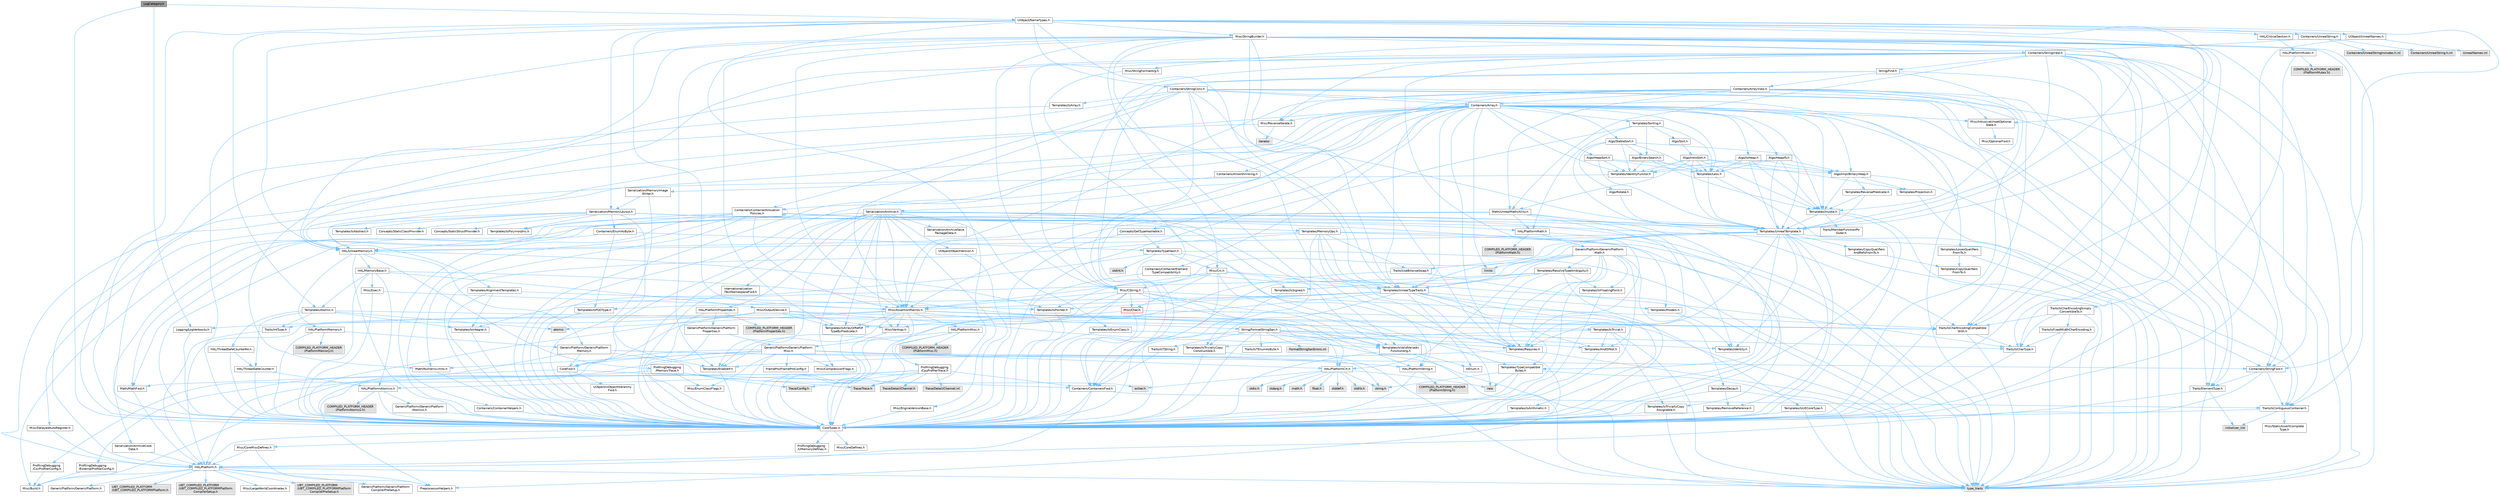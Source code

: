 digraph "LogCategory.h"
{
 // INTERACTIVE_SVG=YES
 // LATEX_PDF_SIZE
  bgcolor="transparent";
  edge [fontname=Helvetica,fontsize=10,labelfontname=Helvetica,labelfontsize=10];
  node [fontname=Helvetica,fontsize=10,shape=box,height=0.2,width=0.4];
  Node1 [id="Node000001",label="LogCategory.h",height=0.2,width=0.4,color="gray40", fillcolor="grey60", style="filled", fontcolor="black",tooltip=" "];
  Node1 -> Node2 [id="edge1_Node000001_Node000002",color="steelblue1",style="solid",tooltip=" "];
  Node2 [id="Node000002",label="CoreTypes.h",height=0.2,width=0.4,color="grey40", fillcolor="white", style="filled",URL="$dc/dec/CoreTypes_8h.html",tooltip=" "];
  Node2 -> Node3 [id="edge2_Node000002_Node000003",color="steelblue1",style="solid",tooltip=" "];
  Node3 [id="Node000003",label="HAL/Platform.h",height=0.2,width=0.4,color="grey40", fillcolor="white", style="filled",URL="$d9/dd0/Platform_8h.html",tooltip=" "];
  Node3 -> Node4 [id="edge3_Node000003_Node000004",color="steelblue1",style="solid",tooltip=" "];
  Node4 [id="Node000004",label="Misc/Build.h",height=0.2,width=0.4,color="grey40", fillcolor="white", style="filled",URL="$d3/dbb/Build_8h.html",tooltip=" "];
  Node3 -> Node5 [id="edge4_Node000003_Node000005",color="steelblue1",style="solid",tooltip=" "];
  Node5 [id="Node000005",label="Misc/LargeWorldCoordinates.h",height=0.2,width=0.4,color="grey40", fillcolor="white", style="filled",URL="$d2/dcb/LargeWorldCoordinates_8h.html",tooltip=" "];
  Node3 -> Node6 [id="edge5_Node000003_Node000006",color="steelblue1",style="solid",tooltip=" "];
  Node6 [id="Node000006",label="type_traits",height=0.2,width=0.4,color="grey60", fillcolor="#E0E0E0", style="filled",tooltip=" "];
  Node3 -> Node7 [id="edge6_Node000003_Node000007",color="steelblue1",style="solid",tooltip=" "];
  Node7 [id="Node000007",label="PreprocessorHelpers.h",height=0.2,width=0.4,color="grey40", fillcolor="white", style="filled",URL="$db/ddb/PreprocessorHelpers_8h.html",tooltip=" "];
  Node3 -> Node8 [id="edge7_Node000003_Node000008",color="steelblue1",style="solid",tooltip=" "];
  Node8 [id="Node000008",label="UBT_COMPILED_PLATFORM\l/UBT_COMPILED_PLATFORMPlatform\lCompilerPreSetup.h",height=0.2,width=0.4,color="grey60", fillcolor="#E0E0E0", style="filled",tooltip=" "];
  Node3 -> Node9 [id="edge8_Node000003_Node000009",color="steelblue1",style="solid",tooltip=" "];
  Node9 [id="Node000009",label="GenericPlatform/GenericPlatform\lCompilerPreSetup.h",height=0.2,width=0.4,color="grey40", fillcolor="white", style="filled",URL="$d9/dc8/GenericPlatformCompilerPreSetup_8h.html",tooltip=" "];
  Node3 -> Node10 [id="edge9_Node000003_Node000010",color="steelblue1",style="solid",tooltip=" "];
  Node10 [id="Node000010",label="GenericPlatform/GenericPlatform.h",height=0.2,width=0.4,color="grey40", fillcolor="white", style="filled",URL="$d6/d84/GenericPlatform_8h.html",tooltip=" "];
  Node3 -> Node11 [id="edge10_Node000003_Node000011",color="steelblue1",style="solid",tooltip=" "];
  Node11 [id="Node000011",label="UBT_COMPILED_PLATFORM\l/UBT_COMPILED_PLATFORMPlatform.h",height=0.2,width=0.4,color="grey60", fillcolor="#E0E0E0", style="filled",tooltip=" "];
  Node3 -> Node12 [id="edge11_Node000003_Node000012",color="steelblue1",style="solid",tooltip=" "];
  Node12 [id="Node000012",label="UBT_COMPILED_PLATFORM\l/UBT_COMPILED_PLATFORMPlatform\lCompilerSetup.h",height=0.2,width=0.4,color="grey60", fillcolor="#E0E0E0", style="filled",tooltip=" "];
  Node2 -> Node13 [id="edge12_Node000002_Node000013",color="steelblue1",style="solid",tooltip=" "];
  Node13 [id="Node000013",label="ProfilingDebugging\l/UMemoryDefines.h",height=0.2,width=0.4,color="grey40", fillcolor="white", style="filled",URL="$d2/da2/UMemoryDefines_8h.html",tooltip=" "];
  Node2 -> Node14 [id="edge13_Node000002_Node000014",color="steelblue1",style="solid",tooltip=" "];
  Node14 [id="Node000014",label="Misc/CoreMiscDefines.h",height=0.2,width=0.4,color="grey40", fillcolor="white", style="filled",URL="$da/d38/CoreMiscDefines_8h.html",tooltip=" "];
  Node14 -> Node3 [id="edge14_Node000014_Node000003",color="steelblue1",style="solid",tooltip=" "];
  Node14 -> Node7 [id="edge15_Node000014_Node000007",color="steelblue1",style="solid",tooltip=" "];
  Node2 -> Node15 [id="edge16_Node000002_Node000015",color="steelblue1",style="solid",tooltip=" "];
  Node15 [id="Node000015",label="Misc/CoreDefines.h",height=0.2,width=0.4,color="grey40", fillcolor="white", style="filled",URL="$d3/dd2/CoreDefines_8h.html",tooltip=" "];
  Node1 -> Node16 [id="edge17_Node000001_Node000016",color="steelblue1",style="solid",tooltip=" "];
  Node16 [id="Node000016",label="Logging/LogVerbosity.h",height=0.2,width=0.4,color="grey40", fillcolor="white", style="filled",URL="$d2/d8f/LogVerbosity_8h.html",tooltip=" "];
  Node16 -> Node2 [id="edge18_Node000016_Node000002",color="steelblue1",style="solid",tooltip=" "];
  Node1 -> Node17 [id="edge19_Node000001_Node000017",color="steelblue1",style="solid",tooltip=" "];
  Node17 [id="Node000017",label="UObject/NameTypes.h",height=0.2,width=0.4,color="grey40", fillcolor="white", style="filled",URL="$d6/d35/NameTypes_8h.html",tooltip=" "];
  Node17 -> Node2 [id="edge20_Node000017_Node000002",color="steelblue1",style="solid",tooltip=" "];
  Node17 -> Node18 [id="edge21_Node000017_Node000018",color="steelblue1",style="solid",tooltip=" "];
  Node18 [id="Node000018",label="Misc/AssertionMacros.h",height=0.2,width=0.4,color="grey40", fillcolor="white", style="filled",URL="$d0/dfa/AssertionMacros_8h.html",tooltip=" "];
  Node18 -> Node2 [id="edge22_Node000018_Node000002",color="steelblue1",style="solid",tooltip=" "];
  Node18 -> Node3 [id="edge23_Node000018_Node000003",color="steelblue1",style="solid",tooltip=" "];
  Node18 -> Node19 [id="edge24_Node000018_Node000019",color="steelblue1",style="solid",tooltip=" "];
  Node19 [id="Node000019",label="HAL/PlatformMisc.h",height=0.2,width=0.4,color="grey40", fillcolor="white", style="filled",URL="$d0/df5/PlatformMisc_8h.html",tooltip=" "];
  Node19 -> Node2 [id="edge25_Node000019_Node000002",color="steelblue1",style="solid",tooltip=" "];
  Node19 -> Node20 [id="edge26_Node000019_Node000020",color="steelblue1",style="solid",tooltip=" "];
  Node20 [id="Node000020",label="GenericPlatform/GenericPlatform\lMisc.h",height=0.2,width=0.4,color="grey40", fillcolor="white", style="filled",URL="$db/d9a/GenericPlatformMisc_8h.html",tooltip=" "];
  Node20 -> Node21 [id="edge27_Node000020_Node000021",color="steelblue1",style="solid",tooltip=" "];
  Node21 [id="Node000021",label="Containers/StringFwd.h",height=0.2,width=0.4,color="grey40", fillcolor="white", style="filled",URL="$df/d37/StringFwd_8h.html",tooltip=" "];
  Node21 -> Node2 [id="edge28_Node000021_Node000002",color="steelblue1",style="solid",tooltip=" "];
  Node21 -> Node22 [id="edge29_Node000021_Node000022",color="steelblue1",style="solid",tooltip=" "];
  Node22 [id="Node000022",label="Traits/ElementType.h",height=0.2,width=0.4,color="grey40", fillcolor="white", style="filled",URL="$d5/d4f/ElementType_8h.html",tooltip=" "];
  Node22 -> Node3 [id="edge30_Node000022_Node000003",color="steelblue1",style="solid",tooltip=" "];
  Node22 -> Node23 [id="edge31_Node000022_Node000023",color="steelblue1",style="solid",tooltip=" "];
  Node23 [id="Node000023",label="initializer_list",height=0.2,width=0.4,color="grey60", fillcolor="#E0E0E0", style="filled",tooltip=" "];
  Node22 -> Node6 [id="edge32_Node000022_Node000006",color="steelblue1",style="solid",tooltip=" "];
  Node21 -> Node24 [id="edge33_Node000021_Node000024",color="steelblue1",style="solid",tooltip=" "];
  Node24 [id="Node000024",label="Traits/IsContiguousContainer.h",height=0.2,width=0.4,color="grey40", fillcolor="white", style="filled",URL="$d5/d3c/IsContiguousContainer_8h.html",tooltip=" "];
  Node24 -> Node2 [id="edge34_Node000024_Node000002",color="steelblue1",style="solid",tooltip=" "];
  Node24 -> Node25 [id="edge35_Node000024_Node000025",color="steelblue1",style="solid",tooltip=" "];
  Node25 [id="Node000025",label="Misc/StaticAssertComplete\lType.h",height=0.2,width=0.4,color="grey40", fillcolor="white", style="filled",URL="$d5/d4e/StaticAssertCompleteType_8h.html",tooltip=" "];
  Node24 -> Node23 [id="edge36_Node000024_Node000023",color="steelblue1",style="solid",tooltip=" "];
  Node20 -> Node26 [id="edge37_Node000020_Node000026",color="steelblue1",style="solid",tooltip=" "];
  Node26 [id="Node000026",label="CoreFwd.h",height=0.2,width=0.4,color="grey40", fillcolor="white", style="filled",URL="$d1/d1e/CoreFwd_8h.html",tooltip=" "];
  Node26 -> Node2 [id="edge38_Node000026_Node000002",color="steelblue1",style="solid",tooltip=" "];
  Node26 -> Node27 [id="edge39_Node000026_Node000027",color="steelblue1",style="solid",tooltip=" "];
  Node27 [id="Node000027",label="Containers/ContainersFwd.h",height=0.2,width=0.4,color="grey40", fillcolor="white", style="filled",URL="$d4/d0a/ContainersFwd_8h.html",tooltip=" "];
  Node27 -> Node3 [id="edge40_Node000027_Node000003",color="steelblue1",style="solid",tooltip=" "];
  Node27 -> Node2 [id="edge41_Node000027_Node000002",color="steelblue1",style="solid",tooltip=" "];
  Node27 -> Node24 [id="edge42_Node000027_Node000024",color="steelblue1",style="solid",tooltip=" "];
  Node26 -> Node28 [id="edge43_Node000026_Node000028",color="steelblue1",style="solid",tooltip=" "];
  Node28 [id="Node000028",label="Math/MathFwd.h",height=0.2,width=0.4,color="grey40", fillcolor="white", style="filled",URL="$d2/d10/MathFwd_8h.html",tooltip=" "];
  Node28 -> Node3 [id="edge44_Node000028_Node000003",color="steelblue1",style="solid",tooltip=" "];
  Node26 -> Node29 [id="edge45_Node000026_Node000029",color="steelblue1",style="solid",tooltip=" "];
  Node29 [id="Node000029",label="UObject/UObjectHierarchy\lFwd.h",height=0.2,width=0.4,color="grey40", fillcolor="white", style="filled",URL="$d3/d13/UObjectHierarchyFwd_8h.html",tooltip=" "];
  Node20 -> Node2 [id="edge46_Node000020_Node000002",color="steelblue1",style="solid",tooltip=" "];
  Node20 -> Node30 [id="edge47_Node000020_Node000030",color="steelblue1",style="solid",tooltip=" "];
  Node30 [id="Node000030",label="FramePro/FrameProConfig.h",height=0.2,width=0.4,color="grey40", fillcolor="white", style="filled",URL="$d7/d90/FrameProConfig_8h.html",tooltip=" "];
  Node20 -> Node31 [id="edge48_Node000020_Node000031",color="steelblue1",style="solid",tooltip=" "];
  Node31 [id="Node000031",label="HAL/PlatformCrt.h",height=0.2,width=0.4,color="grey40", fillcolor="white", style="filled",URL="$d8/d75/PlatformCrt_8h.html",tooltip=" "];
  Node31 -> Node32 [id="edge49_Node000031_Node000032",color="steelblue1",style="solid",tooltip=" "];
  Node32 [id="Node000032",label="new",height=0.2,width=0.4,color="grey60", fillcolor="#E0E0E0", style="filled",tooltip=" "];
  Node31 -> Node33 [id="edge50_Node000031_Node000033",color="steelblue1",style="solid",tooltip=" "];
  Node33 [id="Node000033",label="wchar.h",height=0.2,width=0.4,color="grey60", fillcolor="#E0E0E0", style="filled",tooltip=" "];
  Node31 -> Node34 [id="edge51_Node000031_Node000034",color="steelblue1",style="solid",tooltip=" "];
  Node34 [id="Node000034",label="stddef.h",height=0.2,width=0.4,color="grey60", fillcolor="#E0E0E0", style="filled",tooltip=" "];
  Node31 -> Node35 [id="edge52_Node000031_Node000035",color="steelblue1",style="solid",tooltip=" "];
  Node35 [id="Node000035",label="stdlib.h",height=0.2,width=0.4,color="grey60", fillcolor="#E0E0E0", style="filled",tooltip=" "];
  Node31 -> Node36 [id="edge53_Node000031_Node000036",color="steelblue1",style="solid",tooltip=" "];
  Node36 [id="Node000036",label="stdio.h",height=0.2,width=0.4,color="grey60", fillcolor="#E0E0E0", style="filled",tooltip=" "];
  Node31 -> Node37 [id="edge54_Node000031_Node000037",color="steelblue1",style="solid",tooltip=" "];
  Node37 [id="Node000037",label="stdarg.h",height=0.2,width=0.4,color="grey60", fillcolor="#E0E0E0", style="filled",tooltip=" "];
  Node31 -> Node38 [id="edge55_Node000031_Node000038",color="steelblue1",style="solid",tooltip=" "];
  Node38 [id="Node000038",label="math.h",height=0.2,width=0.4,color="grey60", fillcolor="#E0E0E0", style="filled",tooltip=" "];
  Node31 -> Node39 [id="edge56_Node000031_Node000039",color="steelblue1",style="solid",tooltip=" "];
  Node39 [id="Node000039",label="float.h",height=0.2,width=0.4,color="grey60", fillcolor="#E0E0E0", style="filled",tooltip=" "];
  Node31 -> Node40 [id="edge57_Node000031_Node000040",color="steelblue1",style="solid",tooltip=" "];
  Node40 [id="Node000040",label="string.h",height=0.2,width=0.4,color="grey60", fillcolor="#E0E0E0", style="filled",tooltip=" "];
  Node20 -> Node41 [id="edge58_Node000020_Node000041",color="steelblue1",style="solid",tooltip=" "];
  Node41 [id="Node000041",label="Math/NumericLimits.h",height=0.2,width=0.4,color="grey40", fillcolor="white", style="filled",URL="$df/d1b/NumericLimits_8h.html",tooltip=" "];
  Node41 -> Node2 [id="edge59_Node000041_Node000002",color="steelblue1",style="solid",tooltip=" "];
  Node20 -> Node42 [id="edge60_Node000020_Node000042",color="steelblue1",style="solid",tooltip=" "];
  Node42 [id="Node000042",label="Misc/CompressionFlags.h",height=0.2,width=0.4,color="grey40", fillcolor="white", style="filled",URL="$d9/d76/CompressionFlags_8h.html",tooltip=" "];
  Node20 -> Node43 [id="edge61_Node000020_Node000043",color="steelblue1",style="solid",tooltip=" "];
  Node43 [id="Node000043",label="Misc/EnumClassFlags.h",height=0.2,width=0.4,color="grey40", fillcolor="white", style="filled",URL="$d8/de7/EnumClassFlags_8h.html",tooltip=" "];
  Node20 -> Node44 [id="edge62_Node000020_Node000044",color="steelblue1",style="solid",tooltip=" "];
  Node44 [id="Node000044",label="ProfilingDebugging\l/CsvProfilerConfig.h",height=0.2,width=0.4,color="grey40", fillcolor="white", style="filled",URL="$d3/d88/CsvProfilerConfig_8h.html",tooltip=" "];
  Node44 -> Node4 [id="edge63_Node000044_Node000004",color="steelblue1",style="solid",tooltip=" "];
  Node20 -> Node45 [id="edge64_Node000020_Node000045",color="steelblue1",style="solid",tooltip=" "];
  Node45 [id="Node000045",label="ProfilingDebugging\l/ExternalProfilerConfig.h",height=0.2,width=0.4,color="grey40", fillcolor="white", style="filled",URL="$d3/dbb/ExternalProfilerConfig_8h.html",tooltip=" "];
  Node45 -> Node4 [id="edge65_Node000045_Node000004",color="steelblue1",style="solid",tooltip=" "];
  Node19 -> Node46 [id="edge66_Node000019_Node000046",color="steelblue1",style="solid",tooltip=" "];
  Node46 [id="Node000046",label="COMPILED_PLATFORM_HEADER\l(PlatformMisc.h)",height=0.2,width=0.4,color="grey60", fillcolor="#E0E0E0", style="filled",tooltip=" "];
  Node19 -> Node47 [id="edge67_Node000019_Node000047",color="steelblue1",style="solid",tooltip=" "];
  Node47 [id="Node000047",label="ProfilingDebugging\l/CpuProfilerTrace.h",height=0.2,width=0.4,color="grey40", fillcolor="white", style="filled",URL="$da/dcb/CpuProfilerTrace_8h.html",tooltip=" "];
  Node47 -> Node2 [id="edge68_Node000047_Node000002",color="steelblue1",style="solid",tooltip=" "];
  Node47 -> Node27 [id="edge69_Node000047_Node000027",color="steelblue1",style="solid",tooltip=" "];
  Node47 -> Node48 [id="edge70_Node000047_Node000048",color="steelblue1",style="solid",tooltip=" "];
  Node48 [id="Node000048",label="HAL/PlatformAtomics.h",height=0.2,width=0.4,color="grey40", fillcolor="white", style="filled",URL="$d3/d36/PlatformAtomics_8h.html",tooltip=" "];
  Node48 -> Node2 [id="edge71_Node000048_Node000002",color="steelblue1",style="solid",tooltip=" "];
  Node48 -> Node49 [id="edge72_Node000048_Node000049",color="steelblue1",style="solid",tooltip=" "];
  Node49 [id="Node000049",label="GenericPlatform/GenericPlatform\lAtomics.h",height=0.2,width=0.4,color="grey40", fillcolor="white", style="filled",URL="$da/d72/GenericPlatformAtomics_8h.html",tooltip=" "];
  Node49 -> Node2 [id="edge73_Node000049_Node000002",color="steelblue1",style="solid",tooltip=" "];
  Node48 -> Node50 [id="edge74_Node000048_Node000050",color="steelblue1",style="solid",tooltip=" "];
  Node50 [id="Node000050",label="COMPILED_PLATFORM_HEADER\l(PlatformAtomics.h)",height=0.2,width=0.4,color="grey60", fillcolor="#E0E0E0", style="filled",tooltip=" "];
  Node47 -> Node7 [id="edge75_Node000047_Node000007",color="steelblue1",style="solid",tooltip=" "];
  Node47 -> Node4 [id="edge76_Node000047_Node000004",color="steelblue1",style="solid",tooltip=" "];
  Node47 -> Node51 [id="edge77_Node000047_Node000051",color="steelblue1",style="solid",tooltip=" "];
  Node51 [id="Node000051",label="Trace/Config.h",height=0.2,width=0.4,color="grey60", fillcolor="#E0E0E0", style="filled",tooltip=" "];
  Node47 -> Node52 [id="edge78_Node000047_Node000052",color="steelblue1",style="solid",tooltip=" "];
  Node52 [id="Node000052",label="Trace/Detail/Channel.h",height=0.2,width=0.4,color="grey60", fillcolor="#E0E0E0", style="filled",tooltip=" "];
  Node47 -> Node53 [id="edge79_Node000047_Node000053",color="steelblue1",style="solid",tooltip=" "];
  Node53 [id="Node000053",label="Trace/Detail/Channel.inl",height=0.2,width=0.4,color="grey60", fillcolor="#E0E0E0", style="filled",tooltip=" "];
  Node47 -> Node54 [id="edge80_Node000047_Node000054",color="steelblue1",style="solid",tooltip=" "];
  Node54 [id="Node000054",label="Trace/Trace.h",height=0.2,width=0.4,color="grey60", fillcolor="#E0E0E0", style="filled",tooltip=" "];
  Node18 -> Node7 [id="edge81_Node000018_Node000007",color="steelblue1",style="solid",tooltip=" "];
  Node18 -> Node55 [id="edge82_Node000018_Node000055",color="steelblue1",style="solid",tooltip=" "];
  Node55 [id="Node000055",label="Templates/EnableIf.h",height=0.2,width=0.4,color="grey40", fillcolor="white", style="filled",URL="$d7/d60/EnableIf_8h.html",tooltip=" "];
  Node55 -> Node2 [id="edge83_Node000055_Node000002",color="steelblue1",style="solid",tooltip=" "];
  Node18 -> Node56 [id="edge84_Node000018_Node000056",color="steelblue1",style="solid",tooltip=" "];
  Node56 [id="Node000056",label="Templates/IsArrayOrRefOf\lTypeByPredicate.h",height=0.2,width=0.4,color="grey40", fillcolor="white", style="filled",URL="$d6/da1/IsArrayOrRefOfTypeByPredicate_8h.html",tooltip=" "];
  Node56 -> Node2 [id="edge85_Node000056_Node000002",color="steelblue1",style="solid",tooltip=" "];
  Node18 -> Node57 [id="edge86_Node000018_Node000057",color="steelblue1",style="solid",tooltip=" "];
  Node57 [id="Node000057",label="Templates/IsValidVariadic\lFunctionArg.h",height=0.2,width=0.4,color="grey40", fillcolor="white", style="filled",URL="$d0/dc8/IsValidVariadicFunctionArg_8h.html",tooltip=" "];
  Node57 -> Node2 [id="edge87_Node000057_Node000002",color="steelblue1",style="solid",tooltip=" "];
  Node57 -> Node58 [id="edge88_Node000057_Node000058",color="steelblue1",style="solid",tooltip=" "];
  Node58 [id="Node000058",label="IsEnum.h",height=0.2,width=0.4,color="grey40", fillcolor="white", style="filled",URL="$d4/de5/IsEnum_8h.html",tooltip=" "];
  Node57 -> Node6 [id="edge89_Node000057_Node000006",color="steelblue1",style="solid",tooltip=" "];
  Node18 -> Node59 [id="edge90_Node000018_Node000059",color="steelblue1",style="solid",tooltip=" "];
  Node59 [id="Node000059",label="Traits/IsCharEncodingCompatible\lWith.h",height=0.2,width=0.4,color="grey40", fillcolor="white", style="filled",URL="$df/dd1/IsCharEncodingCompatibleWith_8h.html",tooltip=" "];
  Node59 -> Node6 [id="edge91_Node000059_Node000006",color="steelblue1",style="solid",tooltip=" "];
  Node59 -> Node60 [id="edge92_Node000059_Node000060",color="steelblue1",style="solid",tooltip=" "];
  Node60 [id="Node000060",label="Traits/IsCharType.h",height=0.2,width=0.4,color="grey40", fillcolor="white", style="filled",URL="$db/d51/IsCharType_8h.html",tooltip=" "];
  Node60 -> Node2 [id="edge93_Node000060_Node000002",color="steelblue1",style="solid",tooltip=" "];
  Node18 -> Node61 [id="edge94_Node000018_Node000061",color="steelblue1",style="solid",tooltip=" "];
  Node61 [id="Node000061",label="Misc/VarArgs.h",height=0.2,width=0.4,color="grey40", fillcolor="white", style="filled",URL="$d5/d6f/VarArgs_8h.html",tooltip=" "];
  Node61 -> Node2 [id="edge95_Node000061_Node000002",color="steelblue1",style="solid",tooltip=" "];
  Node18 -> Node62 [id="edge96_Node000018_Node000062",color="steelblue1",style="solid",tooltip=" "];
  Node62 [id="Node000062",label="String/FormatStringSan.h",height=0.2,width=0.4,color="grey40", fillcolor="white", style="filled",URL="$d3/d8b/FormatStringSan_8h.html",tooltip=" "];
  Node62 -> Node6 [id="edge97_Node000062_Node000006",color="steelblue1",style="solid",tooltip=" "];
  Node62 -> Node2 [id="edge98_Node000062_Node000002",color="steelblue1",style="solid",tooltip=" "];
  Node62 -> Node63 [id="edge99_Node000062_Node000063",color="steelblue1",style="solid",tooltip=" "];
  Node63 [id="Node000063",label="Templates/Requires.h",height=0.2,width=0.4,color="grey40", fillcolor="white", style="filled",URL="$dc/d96/Requires_8h.html",tooltip=" "];
  Node63 -> Node55 [id="edge100_Node000063_Node000055",color="steelblue1",style="solid",tooltip=" "];
  Node63 -> Node6 [id="edge101_Node000063_Node000006",color="steelblue1",style="solid",tooltip=" "];
  Node62 -> Node64 [id="edge102_Node000062_Node000064",color="steelblue1",style="solid",tooltip=" "];
  Node64 [id="Node000064",label="Templates/Identity.h",height=0.2,width=0.4,color="grey40", fillcolor="white", style="filled",URL="$d0/dd5/Identity_8h.html",tooltip=" "];
  Node62 -> Node57 [id="edge103_Node000062_Node000057",color="steelblue1",style="solid",tooltip=" "];
  Node62 -> Node60 [id="edge104_Node000062_Node000060",color="steelblue1",style="solid",tooltip=" "];
  Node62 -> Node65 [id="edge105_Node000062_Node000065",color="steelblue1",style="solid",tooltip=" "];
  Node65 [id="Node000065",label="Traits/IsTEnumAsByte.h",height=0.2,width=0.4,color="grey40", fillcolor="white", style="filled",URL="$d1/de6/IsTEnumAsByte_8h.html",tooltip=" "];
  Node62 -> Node66 [id="edge106_Node000062_Node000066",color="steelblue1",style="solid",tooltip=" "];
  Node66 [id="Node000066",label="Traits/IsTString.h",height=0.2,width=0.4,color="grey40", fillcolor="white", style="filled",URL="$d0/df8/IsTString_8h.html",tooltip=" "];
  Node66 -> Node27 [id="edge107_Node000066_Node000027",color="steelblue1",style="solid",tooltip=" "];
  Node62 -> Node27 [id="edge108_Node000062_Node000027",color="steelblue1",style="solid",tooltip=" "];
  Node62 -> Node67 [id="edge109_Node000062_Node000067",color="steelblue1",style="solid",tooltip=" "];
  Node67 [id="Node000067",label="FormatStringSanErrors.inl",height=0.2,width=0.4,color="grey60", fillcolor="#E0E0E0", style="filled",tooltip=" "];
  Node18 -> Node68 [id="edge110_Node000018_Node000068",color="steelblue1",style="solid",tooltip=" "];
  Node68 [id="Node000068",label="atomic",height=0.2,width=0.4,color="grey60", fillcolor="#E0E0E0", style="filled",tooltip=" "];
  Node17 -> Node69 [id="edge111_Node000017_Node000069",color="steelblue1",style="solid",tooltip=" "];
  Node69 [id="Node000069",label="HAL/UnrealMemory.h",height=0.2,width=0.4,color="grey40", fillcolor="white", style="filled",URL="$d9/d96/UnrealMemory_8h.html",tooltip=" "];
  Node69 -> Node2 [id="edge112_Node000069_Node000002",color="steelblue1",style="solid",tooltip=" "];
  Node69 -> Node70 [id="edge113_Node000069_Node000070",color="steelblue1",style="solid",tooltip=" "];
  Node70 [id="Node000070",label="GenericPlatform/GenericPlatform\lMemory.h",height=0.2,width=0.4,color="grey40", fillcolor="white", style="filled",URL="$dd/d22/GenericPlatformMemory_8h.html",tooltip=" "];
  Node70 -> Node26 [id="edge114_Node000070_Node000026",color="steelblue1",style="solid",tooltip=" "];
  Node70 -> Node2 [id="edge115_Node000070_Node000002",color="steelblue1",style="solid",tooltip=" "];
  Node70 -> Node71 [id="edge116_Node000070_Node000071",color="steelblue1",style="solid",tooltip=" "];
  Node71 [id="Node000071",label="HAL/PlatformString.h",height=0.2,width=0.4,color="grey40", fillcolor="white", style="filled",URL="$db/db5/PlatformString_8h.html",tooltip=" "];
  Node71 -> Node2 [id="edge117_Node000071_Node000002",color="steelblue1",style="solid",tooltip=" "];
  Node71 -> Node72 [id="edge118_Node000071_Node000072",color="steelblue1",style="solid",tooltip=" "];
  Node72 [id="Node000072",label="COMPILED_PLATFORM_HEADER\l(PlatformString.h)",height=0.2,width=0.4,color="grey60", fillcolor="#E0E0E0", style="filled",tooltip=" "];
  Node70 -> Node40 [id="edge119_Node000070_Node000040",color="steelblue1",style="solid",tooltip=" "];
  Node70 -> Node33 [id="edge120_Node000070_Node000033",color="steelblue1",style="solid",tooltip=" "];
  Node69 -> Node73 [id="edge121_Node000069_Node000073",color="steelblue1",style="solid",tooltip=" "];
  Node73 [id="Node000073",label="HAL/MemoryBase.h",height=0.2,width=0.4,color="grey40", fillcolor="white", style="filled",URL="$d6/d9f/MemoryBase_8h.html",tooltip=" "];
  Node73 -> Node2 [id="edge122_Node000073_Node000002",color="steelblue1",style="solid",tooltip=" "];
  Node73 -> Node48 [id="edge123_Node000073_Node000048",color="steelblue1",style="solid",tooltip=" "];
  Node73 -> Node31 [id="edge124_Node000073_Node000031",color="steelblue1",style="solid",tooltip=" "];
  Node73 -> Node74 [id="edge125_Node000073_Node000074",color="steelblue1",style="solid",tooltip=" "];
  Node74 [id="Node000074",label="Misc/Exec.h",height=0.2,width=0.4,color="grey40", fillcolor="white", style="filled",URL="$de/ddb/Exec_8h.html",tooltip=" "];
  Node74 -> Node2 [id="edge126_Node000074_Node000002",color="steelblue1",style="solid",tooltip=" "];
  Node74 -> Node18 [id="edge127_Node000074_Node000018",color="steelblue1",style="solid",tooltip=" "];
  Node73 -> Node75 [id="edge128_Node000073_Node000075",color="steelblue1",style="solid",tooltip=" "];
  Node75 [id="Node000075",label="Misc/OutputDevice.h",height=0.2,width=0.4,color="grey40", fillcolor="white", style="filled",URL="$d7/d32/OutputDevice_8h.html",tooltip=" "];
  Node75 -> Node26 [id="edge129_Node000075_Node000026",color="steelblue1",style="solid",tooltip=" "];
  Node75 -> Node2 [id="edge130_Node000075_Node000002",color="steelblue1",style="solid",tooltip=" "];
  Node75 -> Node16 [id="edge131_Node000075_Node000016",color="steelblue1",style="solid",tooltip=" "];
  Node75 -> Node61 [id="edge132_Node000075_Node000061",color="steelblue1",style="solid",tooltip=" "];
  Node75 -> Node56 [id="edge133_Node000075_Node000056",color="steelblue1",style="solid",tooltip=" "];
  Node75 -> Node57 [id="edge134_Node000075_Node000057",color="steelblue1",style="solid",tooltip=" "];
  Node75 -> Node59 [id="edge135_Node000075_Node000059",color="steelblue1",style="solid",tooltip=" "];
  Node73 -> Node76 [id="edge136_Node000073_Node000076",color="steelblue1",style="solid",tooltip=" "];
  Node76 [id="Node000076",label="Templates/Atomic.h",height=0.2,width=0.4,color="grey40", fillcolor="white", style="filled",URL="$d3/d91/Atomic_8h.html",tooltip=" "];
  Node76 -> Node77 [id="edge137_Node000076_Node000077",color="steelblue1",style="solid",tooltip=" "];
  Node77 [id="Node000077",label="HAL/ThreadSafeCounter.h",height=0.2,width=0.4,color="grey40", fillcolor="white", style="filled",URL="$dc/dc9/ThreadSafeCounter_8h.html",tooltip=" "];
  Node77 -> Node2 [id="edge138_Node000077_Node000002",color="steelblue1",style="solid",tooltip=" "];
  Node77 -> Node48 [id="edge139_Node000077_Node000048",color="steelblue1",style="solid",tooltip=" "];
  Node76 -> Node78 [id="edge140_Node000076_Node000078",color="steelblue1",style="solid",tooltip=" "];
  Node78 [id="Node000078",label="HAL/ThreadSafeCounter64.h",height=0.2,width=0.4,color="grey40", fillcolor="white", style="filled",URL="$d0/d12/ThreadSafeCounter64_8h.html",tooltip=" "];
  Node78 -> Node2 [id="edge141_Node000078_Node000002",color="steelblue1",style="solid",tooltip=" "];
  Node78 -> Node77 [id="edge142_Node000078_Node000077",color="steelblue1",style="solid",tooltip=" "];
  Node76 -> Node79 [id="edge143_Node000076_Node000079",color="steelblue1",style="solid",tooltip=" "];
  Node79 [id="Node000079",label="Templates/IsIntegral.h",height=0.2,width=0.4,color="grey40", fillcolor="white", style="filled",URL="$da/d64/IsIntegral_8h.html",tooltip=" "];
  Node79 -> Node2 [id="edge144_Node000079_Node000002",color="steelblue1",style="solid",tooltip=" "];
  Node76 -> Node80 [id="edge145_Node000076_Node000080",color="steelblue1",style="solid",tooltip=" "];
  Node80 [id="Node000080",label="Templates/IsTrivial.h",height=0.2,width=0.4,color="grey40", fillcolor="white", style="filled",URL="$da/d4c/IsTrivial_8h.html",tooltip=" "];
  Node80 -> Node81 [id="edge146_Node000080_Node000081",color="steelblue1",style="solid",tooltip=" "];
  Node81 [id="Node000081",label="Templates/AndOrNot.h",height=0.2,width=0.4,color="grey40", fillcolor="white", style="filled",URL="$db/d0a/AndOrNot_8h.html",tooltip=" "];
  Node81 -> Node2 [id="edge147_Node000081_Node000002",color="steelblue1",style="solid",tooltip=" "];
  Node80 -> Node82 [id="edge148_Node000080_Node000082",color="steelblue1",style="solid",tooltip=" "];
  Node82 [id="Node000082",label="Templates/IsTriviallyCopy\lConstructible.h",height=0.2,width=0.4,color="grey40", fillcolor="white", style="filled",URL="$d3/d78/IsTriviallyCopyConstructible_8h.html",tooltip=" "];
  Node82 -> Node2 [id="edge149_Node000082_Node000002",color="steelblue1",style="solid",tooltip=" "];
  Node82 -> Node6 [id="edge150_Node000082_Node000006",color="steelblue1",style="solid",tooltip=" "];
  Node80 -> Node83 [id="edge151_Node000080_Node000083",color="steelblue1",style="solid",tooltip=" "];
  Node83 [id="Node000083",label="Templates/IsTriviallyCopy\lAssignable.h",height=0.2,width=0.4,color="grey40", fillcolor="white", style="filled",URL="$d2/df2/IsTriviallyCopyAssignable_8h.html",tooltip=" "];
  Node83 -> Node2 [id="edge152_Node000083_Node000002",color="steelblue1",style="solid",tooltip=" "];
  Node83 -> Node6 [id="edge153_Node000083_Node000006",color="steelblue1",style="solid",tooltip=" "];
  Node80 -> Node6 [id="edge154_Node000080_Node000006",color="steelblue1",style="solid",tooltip=" "];
  Node76 -> Node84 [id="edge155_Node000076_Node000084",color="steelblue1",style="solid",tooltip=" "];
  Node84 [id="Node000084",label="Traits/IntType.h",height=0.2,width=0.4,color="grey40", fillcolor="white", style="filled",URL="$d7/deb/IntType_8h.html",tooltip=" "];
  Node84 -> Node3 [id="edge156_Node000084_Node000003",color="steelblue1",style="solid",tooltip=" "];
  Node76 -> Node68 [id="edge157_Node000076_Node000068",color="steelblue1",style="solid",tooltip=" "];
  Node69 -> Node85 [id="edge158_Node000069_Node000085",color="steelblue1",style="solid",tooltip=" "];
  Node85 [id="Node000085",label="HAL/PlatformMemory.h",height=0.2,width=0.4,color="grey40", fillcolor="white", style="filled",URL="$de/d68/PlatformMemory_8h.html",tooltip=" "];
  Node85 -> Node2 [id="edge159_Node000085_Node000002",color="steelblue1",style="solid",tooltip=" "];
  Node85 -> Node70 [id="edge160_Node000085_Node000070",color="steelblue1",style="solid",tooltip=" "];
  Node85 -> Node86 [id="edge161_Node000085_Node000086",color="steelblue1",style="solid",tooltip=" "];
  Node86 [id="Node000086",label="COMPILED_PLATFORM_HEADER\l(PlatformMemory.h)",height=0.2,width=0.4,color="grey60", fillcolor="#E0E0E0", style="filled",tooltip=" "];
  Node69 -> Node87 [id="edge162_Node000069_Node000087",color="steelblue1",style="solid",tooltip=" "];
  Node87 [id="Node000087",label="ProfilingDebugging\l/MemoryTrace.h",height=0.2,width=0.4,color="grey40", fillcolor="white", style="filled",URL="$da/dd7/MemoryTrace_8h.html",tooltip=" "];
  Node87 -> Node3 [id="edge163_Node000087_Node000003",color="steelblue1",style="solid",tooltip=" "];
  Node87 -> Node43 [id="edge164_Node000087_Node000043",color="steelblue1",style="solid",tooltip=" "];
  Node87 -> Node51 [id="edge165_Node000087_Node000051",color="steelblue1",style="solid",tooltip=" "];
  Node87 -> Node54 [id="edge166_Node000087_Node000054",color="steelblue1",style="solid",tooltip=" "];
  Node69 -> Node88 [id="edge167_Node000069_Node000088",color="steelblue1",style="solid",tooltip=" "];
  Node88 [id="Node000088",label="Templates/IsPointer.h",height=0.2,width=0.4,color="grey40", fillcolor="white", style="filled",URL="$d7/d05/IsPointer_8h.html",tooltip=" "];
  Node88 -> Node2 [id="edge168_Node000088_Node000002",color="steelblue1",style="solid",tooltip=" "];
  Node17 -> Node89 [id="edge169_Node000017_Node000089",color="steelblue1",style="solid",tooltip=" "];
  Node89 [id="Node000089",label="Templates/UnrealTypeTraits.h",height=0.2,width=0.4,color="grey40", fillcolor="white", style="filled",URL="$d2/d2d/UnrealTypeTraits_8h.html",tooltip=" "];
  Node89 -> Node2 [id="edge170_Node000089_Node000002",color="steelblue1",style="solid",tooltip=" "];
  Node89 -> Node88 [id="edge171_Node000089_Node000088",color="steelblue1",style="solid",tooltip=" "];
  Node89 -> Node18 [id="edge172_Node000089_Node000018",color="steelblue1",style="solid",tooltip=" "];
  Node89 -> Node81 [id="edge173_Node000089_Node000081",color="steelblue1",style="solid",tooltip=" "];
  Node89 -> Node55 [id="edge174_Node000089_Node000055",color="steelblue1",style="solid",tooltip=" "];
  Node89 -> Node90 [id="edge175_Node000089_Node000090",color="steelblue1",style="solid",tooltip=" "];
  Node90 [id="Node000090",label="Templates/IsArithmetic.h",height=0.2,width=0.4,color="grey40", fillcolor="white", style="filled",URL="$d2/d5d/IsArithmetic_8h.html",tooltip=" "];
  Node90 -> Node2 [id="edge176_Node000090_Node000002",color="steelblue1",style="solid",tooltip=" "];
  Node89 -> Node58 [id="edge177_Node000089_Node000058",color="steelblue1",style="solid",tooltip=" "];
  Node89 -> Node91 [id="edge178_Node000089_Node000091",color="steelblue1",style="solid",tooltip=" "];
  Node91 [id="Node000091",label="Templates/Models.h",height=0.2,width=0.4,color="grey40", fillcolor="white", style="filled",URL="$d3/d0c/Models_8h.html",tooltip=" "];
  Node91 -> Node64 [id="edge179_Node000091_Node000064",color="steelblue1",style="solid",tooltip=" "];
  Node89 -> Node92 [id="edge180_Node000089_Node000092",color="steelblue1",style="solid",tooltip=" "];
  Node92 [id="Node000092",label="Templates/IsPODType.h",height=0.2,width=0.4,color="grey40", fillcolor="white", style="filled",URL="$d7/db1/IsPODType_8h.html",tooltip=" "];
  Node92 -> Node2 [id="edge181_Node000092_Node000002",color="steelblue1",style="solid",tooltip=" "];
  Node89 -> Node93 [id="edge182_Node000089_Node000093",color="steelblue1",style="solid",tooltip=" "];
  Node93 [id="Node000093",label="Templates/IsUECoreType.h",height=0.2,width=0.4,color="grey40", fillcolor="white", style="filled",URL="$d1/db8/IsUECoreType_8h.html",tooltip=" "];
  Node93 -> Node2 [id="edge183_Node000093_Node000002",color="steelblue1",style="solid",tooltip=" "];
  Node93 -> Node6 [id="edge184_Node000093_Node000006",color="steelblue1",style="solid",tooltip=" "];
  Node89 -> Node82 [id="edge185_Node000089_Node000082",color="steelblue1",style="solid",tooltip=" "];
  Node17 -> Node94 [id="edge186_Node000017_Node000094",color="steelblue1",style="solid",tooltip=" "];
  Node94 [id="Node000094",label="Templates/UnrealTemplate.h",height=0.2,width=0.4,color="grey40", fillcolor="white", style="filled",URL="$d4/d24/UnrealTemplate_8h.html",tooltip=" "];
  Node94 -> Node2 [id="edge187_Node000094_Node000002",color="steelblue1",style="solid",tooltip=" "];
  Node94 -> Node88 [id="edge188_Node000094_Node000088",color="steelblue1",style="solid",tooltip=" "];
  Node94 -> Node69 [id="edge189_Node000094_Node000069",color="steelblue1",style="solid",tooltip=" "];
  Node94 -> Node95 [id="edge190_Node000094_Node000095",color="steelblue1",style="solid",tooltip=" "];
  Node95 [id="Node000095",label="Templates/CopyQualifiers\lAndRefsFromTo.h",height=0.2,width=0.4,color="grey40", fillcolor="white", style="filled",URL="$d3/db3/CopyQualifiersAndRefsFromTo_8h.html",tooltip=" "];
  Node95 -> Node96 [id="edge191_Node000095_Node000096",color="steelblue1",style="solid",tooltip=" "];
  Node96 [id="Node000096",label="Templates/CopyQualifiers\lFromTo.h",height=0.2,width=0.4,color="grey40", fillcolor="white", style="filled",URL="$d5/db4/CopyQualifiersFromTo_8h.html",tooltip=" "];
  Node94 -> Node89 [id="edge192_Node000094_Node000089",color="steelblue1",style="solid",tooltip=" "];
  Node94 -> Node97 [id="edge193_Node000094_Node000097",color="steelblue1",style="solid",tooltip=" "];
  Node97 [id="Node000097",label="Templates/RemoveReference.h",height=0.2,width=0.4,color="grey40", fillcolor="white", style="filled",URL="$da/dbe/RemoveReference_8h.html",tooltip=" "];
  Node97 -> Node2 [id="edge194_Node000097_Node000002",color="steelblue1",style="solid",tooltip=" "];
  Node94 -> Node63 [id="edge195_Node000094_Node000063",color="steelblue1",style="solid",tooltip=" "];
  Node94 -> Node98 [id="edge196_Node000094_Node000098",color="steelblue1",style="solid",tooltip=" "];
  Node98 [id="Node000098",label="Templates/TypeCompatible\lBytes.h",height=0.2,width=0.4,color="grey40", fillcolor="white", style="filled",URL="$df/d0a/TypeCompatibleBytes_8h.html",tooltip=" "];
  Node98 -> Node2 [id="edge197_Node000098_Node000002",color="steelblue1",style="solid",tooltip=" "];
  Node98 -> Node40 [id="edge198_Node000098_Node000040",color="steelblue1",style="solid",tooltip=" "];
  Node98 -> Node32 [id="edge199_Node000098_Node000032",color="steelblue1",style="solid",tooltip=" "];
  Node98 -> Node6 [id="edge200_Node000098_Node000006",color="steelblue1",style="solid",tooltip=" "];
  Node94 -> Node64 [id="edge201_Node000094_Node000064",color="steelblue1",style="solid",tooltip=" "];
  Node94 -> Node24 [id="edge202_Node000094_Node000024",color="steelblue1",style="solid",tooltip=" "];
  Node94 -> Node99 [id="edge203_Node000094_Node000099",color="steelblue1",style="solid",tooltip=" "];
  Node99 [id="Node000099",label="Traits/UseBitwiseSwap.h",height=0.2,width=0.4,color="grey40", fillcolor="white", style="filled",URL="$db/df3/UseBitwiseSwap_8h.html",tooltip=" "];
  Node99 -> Node2 [id="edge204_Node000099_Node000002",color="steelblue1",style="solid",tooltip=" "];
  Node99 -> Node6 [id="edge205_Node000099_Node000006",color="steelblue1",style="solid",tooltip=" "];
  Node94 -> Node6 [id="edge206_Node000094_Node000006",color="steelblue1",style="solid",tooltip=" "];
  Node17 -> Node100 [id="edge207_Node000017_Node000100",color="steelblue1",style="solid",tooltip=" "];
  Node100 [id="Node000100",label="Containers/UnrealString.h",height=0.2,width=0.4,color="grey40", fillcolor="white", style="filled",URL="$d5/dba/UnrealString_8h.html",tooltip=" "];
  Node100 -> Node101 [id="edge208_Node000100_Node000101",color="steelblue1",style="solid",tooltip=" "];
  Node101 [id="Node000101",label="Containers/UnrealStringIncludes.h.inl",height=0.2,width=0.4,color="grey60", fillcolor="#E0E0E0", style="filled",tooltip=" "];
  Node100 -> Node102 [id="edge209_Node000100_Node000102",color="steelblue1",style="solid",tooltip=" "];
  Node102 [id="Node000102",label="Containers/UnrealString.h.inl",height=0.2,width=0.4,color="grey60", fillcolor="#E0E0E0", style="filled",tooltip=" "];
  Node100 -> Node103 [id="edge210_Node000100_Node000103",color="steelblue1",style="solid",tooltip=" "];
  Node103 [id="Node000103",label="Misc/StringFormatArg.h",height=0.2,width=0.4,color="grey40", fillcolor="white", style="filled",URL="$d2/d16/StringFormatArg_8h.html",tooltip=" "];
  Node103 -> Node27 [id="edge211_Node000103_Node000027",color="steelblue1",style="solid",tooltip=" "];
  Node17 -> Node104 [id="edge212_Node000017_Node000104",color="steelblue1",style="solid",tooltip=" "];
  Node104 [id="Node000104",label="HAL/CriticalSection.h",height=0.2,width=0.4,color="grey40", fillcolor="white", style="filled",URL="$d6/d90/CriticalSection_8h.html",tooltip=" "];
  Node104 -> Node105 [id="edge213_Node000104_Node000105",color="steelblue1",style="solid",tooltip=" "];
  Node105 [id="Node000105",label="HAL/PlatformMutex.h",height=0.2,width=0.4,color="grey40", fillcolor="white", style="filled",URL="$d9/d0b/PlatformMutex_8h.html",tooltip=" "];
  Node105 -> Node2 [id="edge214_Node000105_Node000002",color="steelblue1",style="solid",tooltip=" "];
  Node105 -> Node106 [id="edge215_Node000105_Node000106",color="steelblue1",style="solid",tooltip=" "];
  Node106 [id="Node000106",label="COMPILED_PLATFORM_HEADER\l(PlatformMutex.h)",height=0.2,width=0.4,color="grey60", fillcolor="#E0E0E0", style="filled",tooltip=" "];
  Node17 -> Node107 [id="edge216_Node000017_Node000107",color="steelblue1",style="solid",tooltip=" "];
  Node107 [id="Node000107",label="Containers/StringConv.h",height=0.2,width=0.4,color="grey40", fillcolor="white", style="filled",URL="$d3/ddf/StringConv_8h.html",tooltip=" "];
  Node107 -> Node2 [id="edge217_Node000107_Node000002",color="steelblue1",style="solid",tooltip=" "];
  Node107 -> Node18 [id="edge218_Node000107_Node000018",color="steelblue1",style="solid",tooltip=" "];
  Node107 -> Node108 [id="edge219_Node000107_Node000108",color="steelblue1",style="solid",tooltip=" "];
  Node108 [id="Node000108",label="Containers/ContainerAllocation\lPolicies.h",height=0.2,width=0.4,color="grey40", fillcolor="white", style="filled",URL="$d7/dff/ContainerAllocationPolicies_8h.html",tooltip=" "];
  Node108 -> Node2 [id="edge220_Node000108_Node000002",color="steelblue1",style="solid",tooltip=" "];
  Node108 -> Node109 [id="edge221_Node000108_Node000109",color="steelblue1",style="solid",tooltip=" "];
  Node109 [id="Node000109",label="Containers/ContainerHelpers.h",height=0.2,width=0.4,color="grey40", fillcolor="white", style="filled",URL="$d7/d33/ContainerHelpers_8h.html",tooltip=" "];
  Node109 -> Node2 [id="edge222_Node000109_Node000002",color="steelblue1",style="solid",tooltip=" "];
  Node108 -> Node108 [id="edge223_Node000108_Node000108",color="steelblue1",style="solid",tooltip=" "];
  Node108 -> Node110 [id="edge224_Node000108_Node000110",color="steelblue1",style="solid",tooltip=" "];
  Node110 [id="Node000110",label="HAL/PlatformMath.h",height=0.2,width=0.4,color="grey40", fillcolor="white", style="filled",URL="$dc/d53/PlatformMath_8h.html",tooltip=" "];
  Node110 -> Node2 [id="edge225_Node000110_Node000002",color="steelblue1",style="solid",tooltip=" "];
  Node110 -> Node111 [id="edge226_Node000110_Node000111",color="steelblue1",style="solid",tooltip=" "];
  Node111 [id="Node000111",label="GenericPlatform/GenericPlatform\lMath.h",height=0.2,width=0.4,color="grey40", fillcolor="white", style="filled",URL="$d5/d79/GenericPlatformMath_8h.html",tooltip=" "];
  Node111 -> Node2 [id="edge227_Node000111_Node000002",color="steelblue1",style="solid",tooltip=" "];
  Node111 -> Node27 [id="edge228_Node000111_Node000027",color="steelblue1",style="solid",tooltip=" "];
  Node111 -> Node31 [id="edge229_Node000111_Node000031",color="steelblue1",style="solid",tooltip=" "];
  Node111 -> Node81 [id="edge230_Node000111_Node000081",color="steelblue1",style="solid",tooltip=" "];
  Node111 -> Node112 [id="edge231_Node000111_Node000112",color="steelblue1",style="solid",tooltip=" "];
  Node112 [id="Node000112",label="Templates/Decay.h",height=0.2,width=0.4,color="grey40", fillcolor="white", style="filled",URL="$dd/d0f/Decay_8h.html",tooltip=" "];
  Node112 -> Node2 [id="edge232_Node000112_Node000002",color="steelblue1",style="solid",tooltip=" "];
  Node112 -> Node97 [id="edge233_Node000112_Node000097",color="steelblue1",style="solid",tooltip=" "];
  Node112 -> Node6 [id="edge234_Node000112_Node000006",color="steelblue1",style="solid",tooltip=" "];
  Node111 -> Node113 [id="edge235_Node000111_Node000113",color="steelblue1",style="solid",tooltip=" "];
  Node113 [id="Node000113",label="Templates/IsFloatingPoint.h",height=0.2,width=0.4,color="grey40", fillcolor="white", style="filled",URL="$d3/d11/IsFloatingPoint_8h.html",tooltip=" "];
  Node113 -> Node2 [id="edge236_Node000113_Node000002",color="steelblue1",style="solid",tooltip=" "];
  Node111 -> Node89 [id="edge237_Node000111_Node000089",color="steelblue1",style="solid",tooltip=" "];
  Node111 -> Node63 [id="edge238_Node000111_Node000063",color="steelblue1",style="solid",tooltip=" "];
  Node111 -> Node114 [id="edge239_Node000111_Node000114",color="steelblue1",style="solid",tooltip=" "];
  Node114 [id="Node000114",label="Templates/ResolveTypeAmbiguity.h",height=0.2,width=0.4,color="grey40", fillcolor="white", style="filled",URL="$df/d1f/ResolveTypeAmbiguity_8h.html",tooltip=" "];
  Node114 -> Node2 [id="edge240_Node000114_Node000002",color="steelblue1",style="solid",tooltip=" "];
  Node114 -> Node113 [id="edge241_Node000114_Node000113",color="steelblue1",style="solid",tooltip=" "];
  Node114 -> Node89 [id="edge242_Node000114_Node000089",color="steelblue1",style="solid",tooltip=" "];
  Node114 -> Node115 [id="edge243_Node000114_Node000115",color="steelblue1",style="solid",tooltip=" "];
  Node115 [id="Node000115",label="Templates/IsSigned.h",height=0.2,width=0.4,color="grey40", fillcolor="white", style="filled",URL="$d8/dd8/IsSigned_8h.html",tooltip=" "];
  Node115 -> Node2 [id="edge244_Node000115_Node000002",color="steelblue1",style="solid",tooltip=" "];
  Node114 -> Node79 [id="edge245_Node000114_Node000079",color="steelblue1",style="solid",tooltip=" "];
  Node114 -> Node63 [id="edge246_Node000114_Node000063",color="steelblue1",style="solid",tooltip=" "];
  Node111 -> Node98 [id="edge247_Node000111_Node000098",color="steelblue1",style="solid",tooltip=" "];
  Node111 -> Node116 [id="edge248_Node000111_Node000116",color="steelblue1",style="solid",tooltip=" "];
  Node116 [id="Node000116",label="limits",height=0.2,width=0.4,color="grey60", fillcolor="#E0E0E0", style="filled",tooltip=" "];
  Node111 -> Node6 [id="edge249_Node000111_Node000006",color="steelblue1",style="solid",tooltip=" "];
  Node110 -> Node117 [id="edge250_Node000110_Node000117",color="steelblue1",style="solid",tooltip=" "];
  Node117 [id="Node000117",label="COMPILED_PLATFORM_HEADER\l(PlatformMath.h)",height=0.2,width=0.4,color="grey60", fillcolor="#E0E0E0", style="filled",tooltip=" "];
  Node108 -> Node69 [id="edge251_Node000108_Node000069",color="steelblue1",style="solid",tooltip=" "];
  Node108 -> Node41 [id="edge252_Node000108_Node000041",color="steelblue1",style="solid",tooltip=" "];
  Node108 -> Node18 [id="edge253_Node000108_Node000018",color="steelblue1",style="solid",tooltip=" "];
  Node108 -> Node118 [id="edge254_Node000108_Node000118",color="steelblue1",style="solid",tooltip=" "];
  Node118 [id="Node000118",label="Templates/IsPolymorphic.h",height=0.2,width=0.4,color="grey40", fillcolor="white", style="filled",URL="$dc/d20/IsPolymorphic_8h.html",tooltip=" "];
  Node108 -> Node119 [id="edge255_Node000108_Node000119",color="steelblue1",style="solid",tooltip=" "];
  Node119 [id="Node000119",label="Templates/MemoryOps.h",height=0.2,width=0.4,color="grey40", fillcolor="white", style="filled",URL="$db/dea/MemoryOps_8h.html",tooltip=" "];
  Node119 -> Node2 [id="edge256_Node000119_Node000002",color="steelblue1",style="solid",tooltip=" "];
  Node119 -> Node69 [id="edge257_Node000119_Node000069",color="steelblue1",style="solid",tooltip=" "];
  Node119 -> Node83 [id="edge258_Node000119_Node000083",color="steelblue1",style="solid",tooltip=" "];
  Node119 -> Node82 [id="edge259_Node000119_Node000082",color="steelblue1",style="solid",tooltip=" "];
  Node119 -> Node63 [id="edge260_Node000119_Node000063",color="steelblue1",style="solid",tooltip=" "];
  Node119 -> Node89 [id="edge261_Node000119_Node000089",color="steelblue1",style="solid",tooltip=" "];
  Node119 -> Node99 [id="edge262_Node000119_Node000099",color="steelblue1",style="solid",tooltip=" "];
  Node119 -> Node32 [id="edge263_Node000119_Node000032",color="steelblue1",style="solid",tooltip=" "];
  Node119 -> Node6 [id="edge264_Node000119_Node000006",color="steelblue1",style="solid",tooltip=" "];
  Node108 -> Node98 [id="edge265_Node000108_Node000098",color="steelblue1",style="solid",tooltip=" "];
  Node108 -> Node6 [id="edge266_Node000108_Node000006",color="steelblue1",style="solid",tooltip=" "];
  Node107 -> Node120 [id="edge267_Node000107_Node000120",color="steelblue1",style="solid",tooltip=" "];
  Node120 [id="Node000120",label="Containers/Array.h",height=0.2,width=0.4,color="grey40", fillcolor="white", style="filled",URL="$df/dd0/Array_8h.html",tooltip=" "];
  Node120 -> Node2 [id="edge268_Node000120_Node000002",color="steelblue1",style="solid",tooltip=" "];
  Node120 -> Node18 [id="edge269_Node000120_Node000018",color="steelblue1",style="solid",tooltip=" "];
  Node120 -> Node121 [id="edge270_Node000120_Node000121",color="steelblue1",style="solid",tooltip=" "];
  Node121 [id="Node000121",label="Misc/IntrusiveUnsetOptional\lState.h",height=0.2,width=0.4,color="grey40", fillcolor="white", style="filled",URL="$d2/d0a/IntrusiveUnsetOptionalState_8h.html",tooltip=" "];
  Node121 -> Node122 [id="edge271_Node000121_Node000122",color="steelblue1",style="solid",tooltip=" "];
  Node122 [id="Node000122",label="Misc/OptionalFwd.h",height=0.2,width=0.4,color="grey40", fillcolor="white", style="filled",URL="$dc/d50/OptionalFwd_8h.html",tooltip=" "];
  Node120 -> Node123 [id="edge272_Node000120_Node000123",color="steelblue1",style="solid",tooltip=" "];
  Node123 [id="Node000123",label="Misc/ReverseIterate.h",height=0.2,width=0.4,color="grey40", fillcolor="white", style="filled",URL="$db/de3/ReverseIterate_8h.html",tooltip=" "];
  Node123 -> Node3 [id="edge273_Node000123_Node000003",color="steelblue1",style="solid",tooltip=" "];
  Node123 -> Node124 [id="edge274_Node000123_Node000124",color="steelblue1",style="solid",tooltip=" "];
  Node124 [id="Node000124",label="iterator",height=0.2,width=0.4,color="grey60", fillcolor="#E0E0E0", style="filled",tooltip=" "];
  Node120 -> Node69 [id="edge275_Node000120_Node000069",color="steelblue1",style="solid",tooltip=" "];
  Node120 -> Node89 [id="edge276_Node000120_Node000089",color="steelblue1",style="solid",tooltip=" "];
  Node120 -> Node94 [id="edge277_Node000120_Node000094",color="steelblue1",style="solid",tooltip=" "];
  Node120 -> Node125 [id="edge278_Node000120_Node000125",color="steelblue1",style="solid",tooltip=" "];
  Node125 [id="Node000125",label="Containers/AllowShrinking.h",height=0.2,width=0.4,color="grey40", fillcolor="white", style="filled",URL="$d7/d1a/AllowShrinking_8h.html",tooltip=" "];
  Node125 -> Node2 [id="edge279_Node000125_Node000002",color="steelblue1",style="solid",tooltip=" "];
  Node120 -> Node108 [id="edge280_Node000120_Node000108",color="steelblue1",style="solid",tooltip=" "];
  Node120 -> Node126 [id="edge281_Node000120_Node000126",color="steelblue1",style="solid",tooltip=" "];
  Node126 [id="Node000126",label="Containers/ContainerElement\lTypeCompatibility.h",height=0.2,width=0.4,color="grey40", fillcolor="white", style="filled",URL="$df/ddf/ContainerElementTypeCompatibility_8h.html",tooltip=" "];
  Node126 -> Node2 [id="edge282_Node000126_Node000002",color="steelblue1",style="solid",tooltip=" "];
  Node126 -> Node89 [id="edge283_Node000126_Node000089",color="steelblue1",style="solid",tooltip=" "];
  Node120 -> Node127 [id="edge284_Node000120_Node000127",color="steelblue1",style="solid",tooltip=" "];
  Node127 [id="Node000127",label="Serialization/Archive.h",height=0.2,width=0.4,color="grey40", fillcolor="white", style="filled",URL="$d7/d3b/Archive_8h.html",tooltip=" "];
  Node127 -> Node26 [id="edge285_Node000127_Node000026",color="steelblue1",style="solid",tooltip=" "];
  Node127 -> Node2 [id="edge286_Node000127_Node000002",color="steelblue1",style="solid",tooltip=" "];
  Node127 -> Node128 [id="edge287_Node000127_Node000128",color="steelblue1",style="solid",tooltip=" "];
  Node128 [id="Node000128",label="HAL/PlatformProperties.h",height=0.2,width=0.4,color="grey40", fillcolor="white", style="filled",URL="$d9/db0/PlatformProperties_8h.html",tooltip=" "];
  Node128 -> Node2 [id="edge288_Node000128_Node000002",color="steelblue1",style="solid",tooltip=" "];
  Node128 -> Node129 [id="edge289_Node000128_Node000129",color="steelblue1",style="solid",tooltip=" "];
  Node129 [id="Node000129",label="GenericPlatform/GenericPlatform\lProperties.h",height=0.2,width=0.4,color="grey40", fillcolor="white", style="filled",URL="$d2/dcd/GenericPlatformProperties_8h.html",tooltip=" "];
  Node129 -> Node2 [id="edge290_Node000129_Node000002",color="steelblue1",style="solid",tooltip=" "];
  Node129 -> Node20 [id="edge291_Node000129_Node000020",color="steelblue1",style="solid",tooltip=" "];
  Node128 -> Node130 [id="edge292_Node000128_Node000130",color="steelblue1",style="solid",tooltip=" "];
  Node130 [id="Node000130",label="COMPILED_PLATFORM_HEADER\l(PlatformProperties.h)",height=0.2,width=0.4,color="grey60", fillcolor="#E0E0E0", style="filled",tooltip=" "];
  Node127 -> Node131 [id="edge293_Node000127_Node000131",color="steelblue1",style="solid",tooltip=" "];
  Node131 [id="Node000131",label="Internationalization\l/TextNamespaceFwd.h",height=0.2,width=0.4,color="grey40", fillcolor="white", style="filled",URL="$d8/d97/TextNamespaceFwd_8h.html",tooltip=" "];
  Node131 -> Node2 [id="edge294_Node000131_Node000002",color="steelblue1",style="solid",tooltip=" "];
  Node127 -> Node28 [id="edge295_Node000127_Node000028",color="steelblue1",style="solid",tooltip=" "];
  Node127 -> Node18 [id="edge296_Node000127_Node000018",color="steelblue1",style="solid",tooltip=" "];
  Node127 -> Node4 [id="edge297_Node000127_Node000004",color="steelblue1",style="solid",tooltip=" "];
  Node127 -> Node42 [id="edge298_Node000127_Node000042",color="steelblue1",style="solid",tooltip=" "];
  Node127 -> Node132 [id="edge299_Node000127_Node000132",color="steelblue1",style="solid",tooltip=" "];
  Node132 [id="Node000132",label="Misc/EngineVersionBase.h",height=0.2,width=0.4,color="grey40", fillcolor="white", style="filled",URL="$d5/d2b/EngineVersionBase_8h.html",tooltip=" "];
  Node132 -> Node2 [id="edge300_Node000132_Node000002",color="steelblue1",style="solid",tooltip=" "];
  Node127 -> Node61 [id="edge301_Node000127_Node000061",color="steelblue1",style="solid",tooltip=" "];
  Node127 -> Node133 [id="edge302_Node000127_Node000133",color="steelblue1",style="solid",tooltip=" "];
  Node133 [id="Node000133",label="Serialization/ArchiveCook\lData.h",height=0.2,width=0.4,color="grey40", fillcolor="white", style="filled",URL="$dc/db6/ArchiveCookData_8h.html",tooltip=" "];
  Node133 -> Node3 [id="edge303_Node000133_Node000003",color="steelblue1",style="solid",tooltip=" "];
  Node127 -> Node134 [id="edge304_Node000127_Node000134",color="steelblue1",style="solid",tooltip=" "];
  Node134 [id="Node000134",label="Serialization/ArchiveSave\lPackageData.h",height=0.2,width=0.4,color="grey40", fillcolor="white", style="filled",URL="$d1/d37/ArchiveSavePackageData_8h.html",tooltip=" "];
  Node127 -> Node55 [id="edge305_Node000127_Node000055",color="steelblue1",style="solid",tooltip=" "];
  Node127 -> Node56 [id="edge306_Node000127_Node000056",color="steelblue1",style="solid",tooltip=" "];
  Node127 -> Node135 [id="edge307_Node000127_Node000135",color="steelblue1",style="solid",tooltip=" "];
  Node135 [id="Node000135",label="Templates/IsEnumClass.h",height=0.2,width=0.4,color="grey40", fillcolor="white", style="filled",URL="$d7/d15/IsEnumClass_8h.html",tooltip=" "];
  Node135 -> Node2 [id="edge308_Node000135_Node000002",color="steelblue1",style="solid",tooltip=" "];
  Node135 -> Node81 [id="edge309_Node000135_Node000081",color="steelblue1",style="solid",tooltip=" "];
  Node127 -> Node115 [id="edge310_Node000127_Node000115",color="steelblue1",style="solid",tooltip=" "];
  Node127 -> Node57 [id="edge311_Node000127_Node000057",color="steelblue1",style="solid",tooltip=" "];
  Node127 -> Node94 [id="edge312_Node000127_Node000094",color="steelblue1",style="solid",tooltip=" "];
  Node127 -> Node59 [id="edge313_Node000127_Node000059",color="steelblue1",style="solid",tooltip=" "];
  Node127 -> Node136 [id="edge314_Node000127_Node000136",color="steelblue1",style="solid",tooltip=" "];
  Node136 [id="Node000136",label="UObject/ObjectVersion.h",height=0.2,width=0.4,color="grey40", fillcolor="white", style="filled",URL="$da/d63/ObjectVersion_8h.html",tooltip=" "];
  Node136 -> Node2 [id="edge315_Node000136_Node000002",color="steelblue1",style="solid",tooltip=" "];
  Node120 -> Node137 [id="edge316_Node000120_Node000137",color="steelblue1",style="solid",tooltip=" "];
  Node137 [id="Node000137",label="Serialization/MemoryImage\lWriter.h",height=0.2,width=0.4,color="grey40", fillcolor="white", style="filled",URL="$d0/d08/MemoryImageWriter_8h.html",tooltip=" "];
  Node137 -> Node2 [id="edge317_Node000137_Node000002",color="steelblue1",style="solid",tooltip=" "];
  Node137 -> Node138 [id="edge318_Node000137_Node000138",color="steelblue1",style="solid",tooltip=" "];
  Node138 [id="Node000138",label="Serialization/MemoryLayout.h",height=0.2,width=0.4,color="grey40", fillcolor="white", style="filled",URL="$d7/d66/MemoryLayout_8h.html",tooltip=" "];
  Node138 -> Node139 [id="edge319_Node000138_Node000139",color="steelblue1",style="solid",tooltip=" "];
  Node139 [id="Node000139",label="Concepts/StaticClassProvider.h",height=0.2,width=0.4,color="grey40", fillcolor="white", style="filled",URL="$dd/d83/StaticClassProvider_8h.html",tooltip=" "];
  Node138 -> Node140 [id="edge320_Node000138_Node000140",color="steelblue1",style="solid",tooltip=" "];
  Node140 [id="Node000140",label="Concepts/StaticStructProvider.h",height=0.2,width=0.4,color="grey40", fillcolor="white", style="filled",URL="$d5/d77/StaticStructProvider_8h.html",tooltip=" "];
  Node138 -> Node141 [id="edge321_Node000138_Node000141",color="steelblue1",style="solid",tooltip=" "];
  Node141 [id="Node000141",label="Containers/EnumAsByte.h",height=0.2,width=0.4,color="grey40", fillcolor="white", style="filled",URL="$d6/d9a/EnumAsByte_8h.html",tooltip=" "];
  Node141 -> Node2 [id="edge322_Node000141_Node000002",color="steelblue1",style="solid",tooltip=" "];
  Node141 -> Node92 [id="edge323_Node000141_Node000092",color="steelblue1",style="solid",tooltip=" "];
  Node141 -> Node142 [id="edge324_Node000141_Node000142",color="steelblue1",style="solid",tooltip=" "];
  Node142 [id="Node000142",label="Templates/TypeHash.h",height=0.2,width=0.4,color="grey40", fillcolor="white", style="filled",URL="$d1/d62/TypeHash_8h.html",tooltip=" "];
  Node142 -> Node2 [id="edge325_Node000142_Node000002",color="steelblue1",style="solid",tooltip=" "];
  Node142 -> Node63 [id="edge326_Node000142_Node000063",color="steelblue1",style="solid",tooltip=" "];
  Node142 -> Node143 [id="edge327_Node000142_Node000143",color="steelblue1",style="solid",tooltip=" "];
  Node143 [id="Node000143",label="Misc/Crc.h",height=0.2,width=0.4,color="grey40", fillcolor="white", style="filled",URL="$d4/dd2/Crc_8h.html",tooltip=" "];
  Node143 -> Node2 [id="edge328_Node000143_Node000002",color="steelblue1",style="solid",tooltip=" "];
  Node143 -> Node71 [id="edge329_Node000143_Node000071",color="steelblue1",style="solid",tooltip=" "];
  Node143 -> Node18 [id="edge330_Node000143_Node000018",color="steelblue1",style="solid",tooltip=" "];
  Node143 -> Node144 [id="edge331_Node000143_Node000144",color="steelblue1",style="solid",tooltip=" "];
  Node144 [id="Node000144",label="Misc/CString.h",height=0.2,width=0.4,color="grey40", fillcolor="white", style="filled",URL="$d2/d49/CString_8h.html",tooltip=" "];
  Node144 -> Node2 [id="edge332_Node000144_Node000002",color="steelblue1",style="solid",tooltip=" "];
  Node144 -> Node31 [id="edge333_Node000144_Node000031",color="steelblue1",style="solid",tooltip=" "];
  Node144 -> Node71 [id="edge334_Node000144_Node000071",color="steelblue1",style="solid",tooltip=" "];
  Node144 -> Node18 [id="edge335_Node000144_Node000018",color="steelblue1",style="solid",tooltip=" "];
  Node144 -> Node145 [id="edge336_Node000144_Node000145",color="steelblue1",style="solid",tooltip=" "];
  Node145 [id="Node000145",label="Misc/Char.h",height=0.2,width=0.4,color="red", fillcolor="#FFF0F0", style="filled",URL="$d0/d58/Char_8h.html",tooltip=" "];
  Node145 -> Node2 [id="edge337_Node000145_Node000002",color="steelblue1",style="solid",tooltip=" "];
  Node145 -> Node84 [id="edge338_Node000145_Node000084",color="steelblue1",style="solid",tooltip=" "];
  Node145 -> Node6 [id="edge339_Node000145_Node000006",color="steelblue1",style="solid",tooltip=" "];
  Node144 -> Node61 [id="edge340_Node000144_Node000061",color="steelblue1",style="solid",tooltip=" "];
  Node144 -> Node56 [id="edge341_Node000144_Node000056",color="steelblue1",style="solid",tooltip=" "];
  Node144 -> Node57 [id="edge342_Node000144_Node000057",color="steelblue1",style="solid",tooltip=" "];
  Node144 -> Node59 [id="edge343_Node000144_Node000059",color="steelblue1",style="solid",tooltip=" "];
  Node143 -> Node145 [id="edge344_Node000143_Node000145",color="steelblue1",style="solid",tooltip=" "];
  Node143 -> Node89 [id="edge345_Node000143_Node000089",color="steelblue1",style="solid",tooltip=" "];
  Node143 -> Node60 [id="edge346_Node000143_Node000060",color="steelblue1",style="solid",tooltip=" "];
  Node142 -> Node148 [id="edge347_Node000142_Node000148",color="steelblue1",style="solid",tooltip=" "];
  Node148 [id="Node000148",label="stdint.h",height=0.2,width=0.4,color="grey60", fillcolor="#E0E0E0", style="filled",tooltip=" "];
  Node142 -> Node6 [id="edge348_Node000142_Node000006",color="steelblue1",style="solid",tooltip=" "];
  Node138 -> Node21 [id="edge349_Node000138_Node000021",color="steelblue1",style="solid",tooltip=" "];
  Node138 -> Node69 [id="edge350_Node000138_Node000069",color="steelblue1",style="solid",tooltip=" "];
  Node138 -> Node149 [id="edge351_Node000138_Node000149",color="steelblue1",style="solid",tooltip=" "];
  Node149 [id="Node000149",label="Misc/DelayedAutoRegister.h",height=0.2,width=0.4,color="grey40", fillcolor="white", style="filled",URL="$d1/dda/DelayedAutoRegister_8h.html",tooltip=" "];
  Node149 -> Node3 [id="edge352_Node000149_Node000003",color="steelblue1",style="solid",tooltip=" "];
  Node138 -> Node55 [id="edge353_Node000138_Node000055",color="steelblue1",style="solid",tooltip=" "];
  Node138 -> Node150 [id="edge354_Node000138_Node000150",color="steelblue1",style="solid",tooltip=" "];
  Node150 [id="Node000150",label="Templates/IsAbstract.h",height=0.2,width=0.4,color="grey40", fillcolor="white", style="filled",URL="$d8/db7/IsAbstract_8h.html",tooltip=" "];
  Node138 -> Node118 [id="edge355_Node000138_Node000118",color="steelblue1",style="solid",tooltip=" "];
  Node138 -> Node91 [id="edge356_Node000138_Node000091",color="steelblue1",style="solid",tooltip=" "];
  Node138 -> Node94 [id="edge357_Node000138_Node000094",color="steelblue1",style="solid",tooltip=" "];
  Node120 -> Node151 [id="edge358_Node000120_Node000151",color="steelblue1",style="solid",tooltip=" "];
  Node151 [id="Node000151",label="Algo/Heapify.h",height=0.2,width=0.4,color="grey40", fillcolor="white", style="filled",URL="$d0/d2a/Heapify_8h.html",tooltip=" "];
  Node151 -> Node152 [id="edge359_Node000151_Node000152",color="steelblue1",style="solid",tooltip=" "];
  Node152 [id="Node000152",label="Algo/Impl/BinaryHeap.h",height=0.2,width=0.4,color="grey40", fillcolor="white", style="filled",URL="$d7/da3/Algo_2Impl_2BinaryHeap_8h.html",tooltip=" "];
  Node152 -> Node153 [id="edge360_Node000152_Node000153",color="steelblue1",style="solid",tooltip=" "];
  Node153 [id="Node000153",label="Templates/Invoke.h",height=0.2,width=0.4,color="grey40", fillcolor="white", style="filled",URL="$d7/deb/Invoke_8h.html",tooltip=" "];
  Node153 -> Node2 [id="edge361_Node000153_Node000002",color="steelblue1",style="solid",tooltip=" "];
  Node153 -> Node154 [id="edge362_Node000153_Node000154",color="steelblue1",style="solid",tooltip=" "];
  Node154 [id="Node000154",label="Traits/MemberFunctionPtr\lOuter.h",height=0.2,width=0.4,color="grey40", fillcolor="white", style="filled",URL="$db/da7/MemberFunctionPtrOuter_8h.html",tooltip=" "];
  Node153 -> Node94 [id="edge363_Node000153_Node000094",color="steelblue1",style="solid",tooltip=" "];
  Node153 -> Node6 [id="edge364_Node000153_Node000006",color="steelblue1",style="solid",tooltip=" "];
  Node152 -> Node155 [id="edge365_Node000152_Node000155",color="steelblue1",style="solid",tooltip=" "];
  Node155 [id="Node000155",label="Templates/Projection.h",height=0.2,width=0.4,color="grey40", fillcolor="white", style="filled",URL="$d7/df0/Projection_8h.html",tooltip=" "];
  Node155 -> Node6 [id="edge366_Node000155_Node000006",color="steelblue1",style="solid",tooltip=" "];
  Node152 -> Node156 [id="edge367_Node000152_Node000156",color="steelblue1",style="solid",tooltip=" "];
  Node156 [id="Node000156",label="Templates/ReversePredicate.h",height=0.2,width=0.4,color="grey40", fillcolor="white", style="filled",URL="$d8/d28/ReversePredicate_8h.html",tooltip=" "];
  Node156 -> Node153 [id="edge368_Node000156_Node000153",color="steelblue1",style="solid",tooltip=" "];
  Node156 -> Node94 [id="edge369_Node000156_Node000094",color="steelblue1",style="solid",tooltip=" "];
  Node152 -> Node6 [id="edge370_Node000152_Node000006",color="steelblue1",style="solid",tooltip=" "];
  Node151 -> Node157 [id="edge371_Node000151_Node000157",color="steelblue1",style="solid",tooltip=" "];
  Node157 [id="Node000157",label="Templates/IdentityFunctor.h",height=0.2,width=0.4,color="grey40", fillcolor="white", style="filled",URL="$d7/d2e/IdentityFunctor_8h.html",tooltip=" "];
  Node157 -> Node3 [id="edge372_Node000157_Node000003",color="steelblue1",style="solid",tooltip=" "];
  Node151 -> Node153 [id="edge373_Node000151_Node000153",color="steelblue1",style="solid",tooltip=" "];
  Node151 -> Node158 [id="edge374_Node000151_Node000158",color="steelblue1",style="solid",tooltip=" "];
  Node158 [id="Node000158",label="Templates/Less.h",height=0.2,width=0.4,color="grey40", fillcolor="white", style="filled",URL="$de/dc8/Less_8h.html",tooltip=" "];
  Node158 -> Node2 [id="edge375_Node000158_Node000002",color="steelblue1",style="solid",tooltip=" "];
  Node158 -> Node94 [id="edge376_Node000158_Node000094",color="steelblue1",style="solid",tooltip=" "];
  Node151 -> Node94 [id="edge377_Node000151_Node000094",color="steelblue1",style="solid",tooltip=" "];
  Node120 -> Node159 [id="edge378_Node000120_Node000159",color="steelblue1",style="solid",tooltip=" "];
  Node159 [id="Node000159",label="Algo/HeapSort.h",height=0.2,width=0.4,color="grey40", fillcolor="white", style="filled",URL="$d3/d92/HeapSort_8h.html",tooltip=" "];
  Node159 -> Node152 [id="edge379_Node000159_Node000152",color="steelblue1",style="solid",tooltip=" "];
  Node159 -> Node157 [id="edge380_Node000159_Node000157",color="steelblue1",style="solid",tooltip=" "];
  Node159 -> Node158 [id="edge381_Node000159_Node000158",color="steelblue1",style="solid",tooltip=" "];
  Node159 -> Node94 [id="edge382_Node000159_Node000094",color="steelblue1",style="solid",tooltip=" "];
  Node120 -> Node160 [id="edge383_Node000120_Node000160",color="steelblue1",style="solid",tooltip=" "];
  Node160 [id="Node000160",label="Algo/IsHeap.h",height=0.2,width=0.4,color="grey40", fillcolor="white", style="filled",URL="$de/d32/IsHeap_8h.html",tooltip=" "];
  Node160 -> Node152 [id="edge384_Node000160_Node000152",color="steelblue1",style="solid",tooltip=" "];
  Node160 -> Node157 [id="edge385_Node000160_Node000157",color="steelblue1",style="solid",tooltip=" "];
  Node160 -> Node153 [id="edge386_Node000160_Node000153",color="steelblue1",style="solid",tooltip=" "];
  Node160 -> Node158 [id="edge387_Node000160_Node000158",color="steelblue1",style="solid",tooltip=" "];
  Node160 -> Node94 [id="edge388_Node000160_Node000094",color="steelblue1",style="solid",tooltip=" "];
  Node120 -> Node152 [id="edge389_Node000120_Node000152",color="steelblue1",style="solid",tooltip=" "];
  Node120 -> Node161 [id="edge390_Node000120_Node000161",color="steelblue1",style="solid",tooltip=" "];
  Node161 [id="Node000161",label="Algo/StableSort.h",height=0.2,width=0.4,color="grey40", fillcolor="white", style="filled",URL="$d7/d3c/StableSort_8h.html",tooltip=" "];
  Node161 -> Node162 [id="edge391_Node000161_Node000162",color="steelblue1",style="solid",tooltip=" "];
  Node162 [id="Node000162",label="Algo/BinarySearch.h",height=0.2,width=0.4,color="grey40", fillcolor="white", style="filled",URL="$db/db4/BinarySearch_8h.html",tooltip=" "];
  Node162 -> Node157 [id="edge392_Node000162_Node000157",color="steelblue1",style="solid",tooltip=" "];
  Node162 -> Node153 [id="edge393_Node000162_Node000153",color="steelblue1",style="solid",tooltip=" "];
  Node162 -> Node158 [id="edge394_Node000162_Node000158",color="steelblue1",style="solid",tooltip=" "];
  Node161 -> Node163 [id="edge395_Node000161_Node000163",color="steelblue1",style="solid",tooltip=" "];
  Node163 [id="Node000163",label="Algo/Rotate.h",height=0.2,width=0.4,color="grey40", fillcolor="white", style="filled",URL="$dd/da7/Rotate_8h.html",tooltip=" "];
  Node163 -> Node94 [id="edge396_Node000163_Node000094",color="steelblue1",style="solid",tooltip=" "];
  Node161 -> Node157 [id="edge397_Node000161_Node000157",color="steelblue1",style="solid",tooltip=" "];
  Node161 -> Node153 [id="edge398_Node000161_Node000153",color="steelblue1",style="solid",tooltip=" "];
  Node161 -> Node158 [id="edge399_Node000161_Node000158",color="steelblue1",style="solid",tooltip=" "];
  Node161 -> Node94 [id="edge400_Node000161_Node000094",color="steelblue1",style="solid",tooltip=" "];
  Node120 -> Node164 [id="edge401_Node000120_Node000164",color="steelblue1",style="solid",tooltip=" "];
  Node164 [id="Node000164",label="Concepts/GetTypeHashable.h",height=0.2,width=0.4,color="grey40", fillcolor="white", style="filled",URL="$d3/da2/GetTypeHashable_8h.html",tooltip=" "];
  Node164 -> Node2 [id="edge402_Node000164_Node000002",color="steelblue1",style="solid",tooltip=" "];
  Node164 -> Node142 [id="edge403_Node000164_Node000142",color="steelblue1",style="solid",tooltip=" "];
  Node120 -> Node157 [id="edge404_Node000120_Node000157",color="steelblue1",style="solid",tooltip=" "];
  Node120 -> Node153 [id="edge405_Node000120_Node000153",color="steelblue1",style="solid",tooltip=" "];
  Node120 -> Node158 [id="edge406_Node000120_Node000158",color="steelblue1",style="solid",tooltip=" "];
  Node120 -> Node165 [id="edge407_Node000120_Node000165",color="steelblue1",style="solid",tooltip=" "];
  Node165 [id="Node000165",label="Templates/LosesQualifiers\lFromTo.h",height=0.2,width=0.4,color="grey40", fillcolor="white", style="filled",URL="$d2/db3/LosesQualifiersFromTo_8h.html",tooltip=" "];
  Node165 -> Node96 [id="edge408_Node000165_Node000096",color="steelblue1",style="solid",tooltip=" "];
  Node165 -> Node6 [id="edge409_Node000165_Node000006",color="steelblue1",style="solid",tooltip=" "];
  Node120 -> Node63 [id="edge410_Node000120_Node000063",color="steelblue1",style="solid",tooltip=" "];
  Node120 -> Node166 [id="edge411_Node000120_Node000166",color="steelblue1",style="solid",tooltip=" "];
  Node166 [id="Node000166",label="Templates/Sorting.h",height=0.2,width=0.4,color="grey40", fillcolor="white", style="filled",URL="$d3/d9e/Sorting_8h.html",tooltip=" "];
  Node166 -> Node2 [id="edge412_Node000166_Node000002",color="steelblue1",style="solid",tooltip=" "];
  Node166 -> Node162 [id="edge413_Node000166_Node000162",color="steelblue1",style="solid",tooltip=" "];
  Node166 -> Node167 [id="edge414_Node000166_Node000167",color="steelblue1",style="solid",tooltip=" "];
  Node167 [id="Node000167",label="Algo/Sort.h",height=0.2,width=0.4,color="grey40", fillcolor="white", style="filled",URL="$d1/d87/Sort_8h.html",tooltip=" "];
  Node167 -> Node168 [id="edge415_Node000167_Node000168",color="steelblue1",style="solid",tooltip=" "];
  Node168 [id="Node000168",label="Algo/IntroSort.h",height=0.2,width=0.4,color="grey40", fillcolor="white", style="filled",URL="$d3/db3/IntroSort_8h.html",tooltip=" "];
  Node168 -> Node152 [id="edge416_Node000168_Node000152",color="steelblue1",style="solid",tooltip=" "];
  Node168 -> Node169 [id="edge417_Node000168_Node000169",color="steelblue1",style="solid",tooltip=" "];
  Node169 [id="Node000169",label="Math/UnrealMathUtility.h",height=0.2,width=0.4,color="grey40", fillcolor="white", style="filled",URL="$db/db8/UnrealMathUtility_8h.html",tooltip=" "];
  Node169 -> Node2 [id="edge418_Node000169_Node000002",color="steelblue1",style="solid",tooltip=" "];
  Node169 -> Node18 [id="edge419_Node000169_Node000018",color="steelblue1",style="solid",tooltip=" "];
  Node169 -> Node110 [id="edge420_Node000169_Node000110",color="steelblue1",style="solid",tooltip=" "];
  Node169 -> Node28 [id="edge421_Node000169_Node000028",color="steelblue1",style="solid",tooltip=" "];
  Node169 -> Node64 [id="edge422_Node000169_Node000064",color="steelblue1",style="solid",tooltip=" "];
  Node169 -> Node63 [id="edge423_Node000169_Node000063",color="steelblue1",style="solid",tooltip=" "];
  Node168 -> Node157 [id="edge424_Node000168_Node000157",color="steelblue1",style="solid",tooltip=" "];
  Node168 -> Node153 [id="edge425_Node000168_Node000153",color="steelblue1",style="solid",tooltip=" "];
  Node168 -> Node155 [id="edge426_Node000168_Node000155",color="steelblue1",style="solid",tooltip=" "];
  Node168 -> Node158 [id="edge427_Node000168_Node000158",color="steelblue1",style="solid",tooltip=" "];
  Node168 -> Node94 [id="edge428_Node000168_Node000094",color="steelblue1",style="solid",tooltip=" "];
  Node166 -> Node110 [id="edge429_Node000166_Node000110",color="steelblue1",style="solid",tooltip=" "];
  Node166 -> Node158 [id="edge430_Node000166_Node000158",color="steelblue1",style="solid",tooltip=" "];
  Node120 -> Node170 [id="edge431_Node000120_Node000170",color="steelblue1",style="solid",tooltip=" "];
  Node170 [id="Node000170",label="Templates/AlignmentTemplates.h",height=0.2,width=0.4,color="grey40", fillcolor="white", style="filled",URL="$dd/d32/AlignmentTemplates_8h.html",tooltip=" "];
  Node170 -> Node2 [id="edge432_Node000170_Node000002",color="steelblue1",style="solid",tooltip=" "];
  Node170 -> Node79 [id="edge433_Node000170_Node000079",color="steelblue1",style="solid",tooltip=" "];
  Node170 -> Node88 [id="edge434_Node000170_Node000088",color="steelblue1",style="solid",tooltip=" "];
  Node120 -> Node22 [id="edge435_Node000120_Node000022",color="steelblue1",style="solid",tooltip=" "];
  Node120 -> Node116 [id="edge436_Node000120_Node000116",color="steelblue1",style="solid",tooltip=" "];
  Node120 -> Node6 [id="edge437_Node000120_Node000006",color="steelblue1",style="solid",tooltip=" "];
  Node107 -> Node144 [id="edge438_Node000107_Node000144",color="steelblue1",style="solid",tooltip=" "];
  Node107 -> Node171 [id="edge439_Node000107_Node000171",color="steelblue1",style="solid",tooltip=" "];
  Node171 [id="Node000171",label="Templates/IsArray.h",height=0.2,width=0.4,color="grey40", fillcolor="white", style="filled",URL="$d8/d8d/IsArray_8h.html",tooltip=" "];
  Node171 -> Node2 [id="edge440_Node000171_Node000002",color="steelblue1",style="solid",tooltip=" "];
  Node107 -> Node94 [id="edge441_Node000107_Node000094",color="steelblue1",style="solid",tooltip=" "];
  Node107 -> Node89 [id="edge442_Node000107_Node000089",color="steelblue1",style="solid",tooltip=" "];
  Node107 -> Node22 [id="edge443_Node000107_Node000022",color="steelblue1",style="solid",tooltip=" "];
  Node107 -> Node59 [id="edge444_Node000107_Node000059",color="steelblue1",style="solid",tooltip=" "];
  Node107 -> Node24 [id="edge445_Node000107_Node000024",color="steelblue1",style="solid",tooltip=" "];
  Node107 -> Node6 [id="edge446_Node000107_Node000006",color="steelblue1",style="solid",tooltip=" "];
  Node17 -> Node21 [id="edge447_Node000017_Node000021",color="steelblue1",style="solid",tooltip=" "];
  Node17 -> Node172 [id="edge448_Node000017_Node000172",color="steelblue1",style="solid",tooltip=" "];
  Node172 [id="Node000172",label="UObject/UnrealNames.h",height=0.2,width=0.4,color="grey40", fillcolor="white", style="filled",URL="$d8/db1/UnrealNames_8h.html",tooltip=" "];
  Node172 -> Node2 [id="edge449_Node000172_Node000002",color="steelblue1",style="solid",tooltip=" "];
  Node172 -> Node173 [id="edge450_Node000172_Node000173",color="steelblue1",style="solid",tooltip=" "];
  Node173 [id="Node000173",label="UnrealNames.inl",height=0.2,width=0.4,color="grey60", fillcolor="#E0E0E0", style="filled",tooltip=" "];
  Node17 -> Node76 [id="edge451_Node000017_Node000076",color="steelblue1",style="solid",tooltip=" "];
  Node17 -> Node138 [id="edge452_Node000017_Node000138",color="steelblue1",style="solid",tooltip=" "];
  Node17 -> Node121 [id="edge453_Node000017_Node000121",color="steelblue1",style="solid",tooltip=" "];
  Node17 -> Node174 [id="edge454_Node000017_Node000174",color="steelblue1",style="solid",tooltip=" "];
  Node174 [id="Node000174",label="Misc/StringBuilder.h",height=0.2,width=0.4,color="grey40", fillcolor="white", style="filled",URL="$d4/d52/StringBuilder_8h.html",tooltip=" "];
  Node174 -> Node21 [id="edge455_Node000174_Node000021",color="steelblue1",style="solid",tooltip=" "];
  Node174 -> Node175 [id="edge456_Node000174_Node000175",color="steelblue1",style="solid",tooltip=" "];
  Node175 [id="Node000175",label="Containers/StringView.h",height=0.2,width=0.4,color="grey40", fillcolor="white", style="filled",URL="$dd/dea/StringView_8h.html",tooltip=" "];
  Node175 -> Node2 [id="edge457_Node000175_Node000002",color="steelblue1",style="solid",tooltip=" "];
  Node175 -> Node21 [id="edge458_Node000175_Node000021",color="steelblue1",style="solid",tooltip=" "];
  Node175 -> Node69 [id="edge459_Node000175_Node000069",color="steelblue1",style="solid",tooltip=" "];
  Node175 -> Node41 [id="edge460_Node000175_Node000041",color="steelblue1",style="solid",tooltip=" "];
  Node175 -> Node169 [id="edge461_Node000175_Node000169",color="steelblue1",style="solid",tooltip=" "];
  Node175 -> Node143 [id="edge462_Node000175_Node000143",color="steelblue1",style="solid",tooltip=" "];
  Node175 -> Node144 [id="edge463_Node000175_Node000144",color="steelblue1",style="solid",tooltip=" "];
  Node175 -> Node123 [id="edge464_Node000175_Node000123",color="steelblue1",style="solid",tooltip=" "];
  Node175 -> Node176 [id="edge465_Node000175_Node000176",color="steelblue1",style="solid",tooltip=" "];
  Node176 [id="Node000176",label="String/Find.h",height=0.2,width=0.4,color="grey40", fillcolor="white", style="filled",URL="$d7/dda/String_2Find_8h.html",tooltip=" "];
  Node176 -> Node177 [id="edge466_Node000176_Node000177",color="steelblue1",style="solid",tooltip=" "];
  Node177 [id="Node000177",label="Containers/ArrayView.h",height=0.2,width=0.4,color="grey40", fillcolor="white", style="filled",URL="$d7/df4/ArrayView_8h.html",tooltip=" "];
  Node177 -> Node2 [id="edge467_Node000177_Node000002",color="steelblue1",style="solid",tooltip=" "];
  Node177 -> Node27 [id="edge468_Node000177_Node000027",color="steelblue1",style="solid",tooltip=" "];
  Node177 -> Node18 [id="edge469_Node000177_Node000018",color="steelblue1",style="solid",tooltip=" "];
  Node177 -> Node123 [id="edge470_Node000177_Node000123",color="steelblue1",style="solid",tooltip=" "];
  Node177 -> Node121 [id="edge471_Node000177_Node000121",color="steelblue1",style="solid",tooltip=" "];
  Node177 -> Node153 [id="edge472_Node000177_Node000153",color="steelblue1",style="solid",tooltip=" "];
  Node177 -> Node89 [id="edge473_Node000177_Node000089",color="steelblue1",style="solid",tooltip=" "];
  Node177 -> Node22 [id="edge474_Node000177_Node000022",color="steelblue1",style="solid",tooltip=" "];
  Node177 -> Node120 [id="edge475_Node000177_Node000120",color="steelblue1",style="solid",tooltip=" "];
  Node177 -> Node169 [id="edge476_Node000177_Node000169",color="steelblue1",style="solid",tooltip=" "];
  Node177 -> Node6 [id="edge477_Node000177_Node000006",color="steelblue1",style="solid",tooltip=" "];
  Node176 -> Node27 [id="edge478_Node000176_Node000027",color="steelblue1",style="solid",tooltip=" "];
  Node176 -> Node21 [id="edge479_Node000176_Node000021",color="steelblue1",style="solid",tooltip=" "];
  Node176 -> Node2 [id="edge480_Node000176_Node000002",color="steelblue1",style="solid",tooltip=" "];
  Node176 -> Node144 [id="edge481_Node000176_Node000144",color="steelblue1",style="solid",tooltip=" "];
  Node175 -> Node63 [id="edge482_Node000175_Node000063",color="steelblue1",style="solid",tooltip=" "];
  Node175 -> Node94 [id="edge483_Node000175_Node000094",color="steelblue1",style="solid",tooltip=" "];
  Node175 -> Node22 [id="edge484_Node000175_Node000022",color="steelblue1",style="solid",tooltip=" "];
  Node175 -> Node59 [id="edge485_Node000175_Node000059",color="steelblue1",style="solid",tooltip=" "];
  Node175 -> Node60 [id="edge486_Node000175_Node000060",color="steelblue1",style="solid",tooltip=" "];
  Node175 -> Node24 [id="edge487_Node000175_Node000024",color="steelblue1",style="solid",tooltip=" "];
  Node175 -> Node6 [id="edge488_Node000175_Node000006",color="steelblue1",style="solid",tooltip=" "];
  Node174 -> Node2 [id="edge489_Node000174_Node000002",color="steelblue1",style="solid",tooltip=" "];
  Node174 -> Node71 [id="edge490_Node000174_Node000071",color="steelblue1",style="solid",tooltip=" "];
  Node174 -> Node69 [id="edge491_Node000174_Node000069",color="steelblue1",style="solid",tooltip=" "];
  Node174 -> Node18 [id="edge492_Node000174_Node000018",color="steelblue1",style="solid",tooltip=" "];
  Node174 -> Node144 [id="edge493_Node000174_Node000144",color="steelblue1",style="solid",tooltip=" "];
  Node174 -> Node55 [id="edge494_Node000174_Node000055",color="steelblue1",style="solid",tooltip=" "];
  Node174 -> Node56 [id="edge495_Node000174_Node000056",color="steelblue1",style="solid",tooltip=" "];
  Node174 -> Node57 [id="edge496_Node000174_Node000057",color="steelblue1",style="solid",tooltip=" "];
  Node174 -> Node63 [id="edge497_Node000174_Node000063",color="steelblue1",style="solid",tooltip=" "];
  Node174 -> Node94 [id="edge498_Node000174_Node000094",color="steelblue1",style="solid",tooltip=" "];
  Node174 -> Node89 [id="edge499_Node000174_Node000089",color="steelblue1",style="solid",tooltip=" "];
  Node174 -> Node59 [id="edge500_Node000174_Node000059",color="steelblue1",style="solid",tooltip=" "];
  Node174 -> Node178 [id="edge501_Node000174_Node000178",color="steelblue1",style="solid",tooltip=" "];
  Node178 [id="Node000178",label="Traits/IsCharEncodingSimply\lConvertibleTo.h",height=0.2,width=0.4,color="grey40", fillcolor="white", style="filled",URL="$d4/dee/IsCharEncodingSimplyConvertibleTo_8h.html",tooltip=" "];
  Node178 -> Node6 [id="edge502_Node000178_Node000006",color="steelblue1",style="solid",tooltip=" "];
  Node178 -> Node59 [id="edge503_Node000178_Node000059",color="steelblue1",style="solid",tooltip=" "];
  Node178 -> Node179 [id="edge504_Node000178_Node000179",color="steelblue1",style="solid",tooltip=" "];
  Node179 [id="Node000179",label="Traits/IsFixedWidthCharEncoding.h",height=0.2,width=0.4,color="grey40", fillcolor="white", style="filled",URL="$dc/d9e/IsFixedWidthCharEncoding_8h.html",tooltip=" "];
  Node179 -> Node6 [id="edge505_Node000179_Node000006",color="steelblue1",style="solid",tooltip=" "];
  Node179 -> Node60 [id="edge506_Node000179_Node000060",color="steelblue1",style="solid",tooltip=" "];
  Node178 -> Node60 [id="edge507_Node000178_Node000060",color="steelblue1",style="solid",tooltip=" "];
  Node174 -> Node60 [id="edge508_Node000174_Node000060",color="steelblue1",style="solid",tooltip=" "];
  Node174 -> Node24 [id="edge509_Node000174_Node000024",color="steelblue1",style="solid",tooltip=" "];
  Node174 -> Node6 [id="edge510_Node000174_Node000006",color="steelblue1",style="solid",tooltip=" "];
  Node17 -> Node54 [id="edge511_Node000017_Node000054",color="steelblue1",style="solid",tooltip=" "];
}
